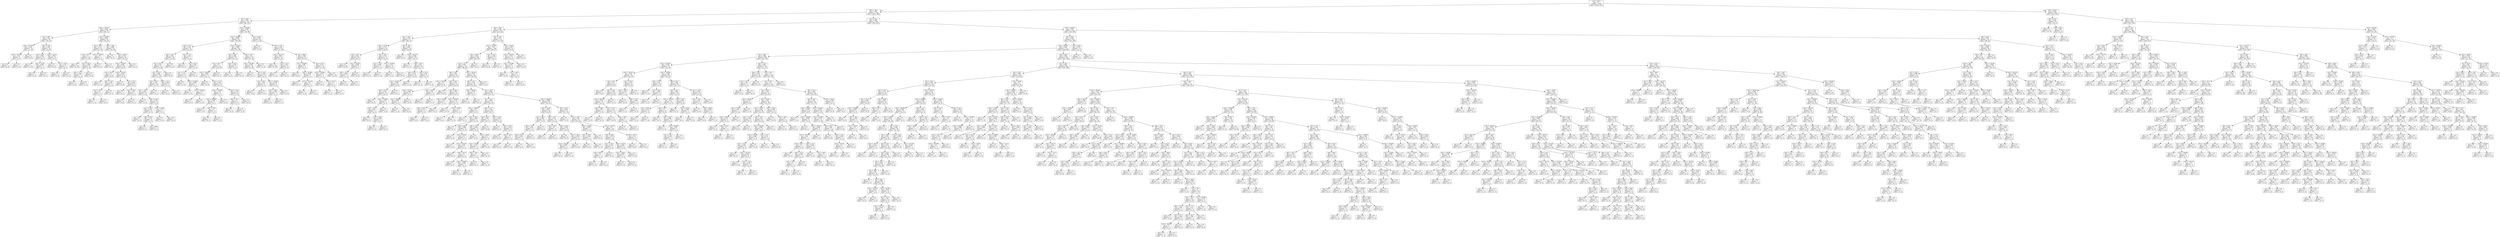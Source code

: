 digraph Tree {
node [shape=box, fontname="helvetica"] ;
edge [fontname="helvetica"] ;
0 [label="x[1] <= 87.5\ngini = 0.5\nsamples = 2456\nvalue = [1243, 1213]"] ;
1 [label="x[0] <= 36.5\ngini = 0.492\nsamples = 1792\nvalue = [1012, 780]"] ;
0 -> 1 [labeldistance=2.5, labelangle=45, headlabel="True"] ;
2 [label="x[1] <= 66.5\ngini = 0.456\nsamples = 227\nvalue = [80, 147]"] ;
1 -> 2 ;
3 [label="x[2] <= 29.915\ngini = 0.497\nsamples = 95\nvalue = [44, 51]"] ;
2 -> 3 ;
4 [label="x[1] <= 49.0\ngini = 0.48\nsamples = 40\nvalue = [24, 16]"] ;
3 -> 4 ;
5 [label="x[2] <= 29.795\ngini = 0.165\nsamples = 11\nvalue = [1, 10]"] ;
4 -> 5 ;
6 [label="x[2] <= 29.785\ngini = 0.32\nsamples = 5\nvalue = [1, 4]"] ;
5 -> 6 ;
7 [label="gini = 0.0\nsamples = 4\nvalue = [0, 4]"] ;
6 -> 7 ;
8 [label="gini = 0.0\nsamples = 1\nvalue = [1, 0]"] ;
6 -> 8 ;
9 [label="gini = 0.0\nsamples = 6\nvalue = [0, 6]"] ;
5 -> 9 ;
10 [label="x[0] <= 34.5\ngini = 0.328\nsamples = 29\nvalue = [23, 6]"] ;
4 -> 10 ;
11 [label="x[1] <= 65.0\ngini = 0.095\nsamples = 20\nvalue = [19, 1]"] ;
10 -> 11 ;
12 [label="gini = 0.0\nsamples = 17\nvalue = [17, 0]"] ;
11 -> 12 ;
13 [label="x[2] <= 29.87\ngini = 0.444\nsamples = 3\nvalue = [2, 1]"] ;
11 -> 13 ;
14 [label="gini = 0.0\nsamples = 2\nvalue = [2, 0]"] ;
13 -> 14 ;
15 [label="gini = 0.0\nsamples = 1\nvalue = [0, 1]"] ;
13 -> 15 ;
16 [label="x[2] <= 29.73\ngini = 0.494\nsamples = 9\nvalue = [4, 5]"] ;
10 -> 16 ;
17 [label="gini = 0.0\nsamples = 4\nvalue = [0, 4]"] ;
16 -> 17 ;
18 [label="x[1] <= 57.0\ngini = 0.32\nsamples = 5\nvalue = [4, 1]"] ;
16 -> 18 ;
19 [label="gini = 0.0\nsamples = 4\nvalue = [4, 0]"] ;
18 -> 19 ;
20 [label="gini = 0.0\nsamples = 1\nvalue = [0, 1]"] ;
18 -> 20 ;
21 [label="x[2] <= 29.985\ngini = 0.463\nsamples = 55\nvalue = [20, 35]"] ;
3 -> 21 ;
22 [label="x[1] <= 64.5\ngini = 0.172\nsamples = 21\nvalue = [2, 19]"] ;
21 -> 22 ;
23 [label="x[1] <= 57.0\ngini = 0.1\nsamples = 19\nvalue = [1, 18]"] ;
22 -> 23 ;
24 [label="gini = 0.0\nsamples = 10\nvalue = [0, 10]"] ;
23 -> 24 ;
25 [label="x[1] <= 60.0\ngini = 0.198\nsamples = 9\nvalue = [1, 8]"] ;
23 -> 25 ;
26 [label="x[0] <= 31.5\ngini = 0.444\nsamples = 3\nvalue = [1, 2]"] ;
25 -> 26 ;
27 [label="gini = 0.0\nsamples = 2\nvalue = [0, 2]"] ;
26 -> 27 ;
28 [label="gini = 0.0\nsamples = 1\nvalue = [1, 0]"] ;
26 -> 28 ;
29 [label="gini = 0.0\nsamples = 6\nvalue = [0, 6]"] ;
25 -> 29 ;
30 [label="x[2] <= 29.945\ngini = 0.5\nsamples = 2\nvalue = [1, 1]"] ;
22 -> 30 ;
31 [label="gini = 0.0\nsamples = 1\nvalue = [1, 0]"] ;
30 -> 31 ;
32 [label="gini = 0.0\nsamples = 1\nvalue = [0, 1]"] ;
30 -> 32 ;
33 [label="x[0] <= 28.0\ngini = 0.498\nsamples = 34\nvalue = [18, 16]"] ;
21 -> 33 ;
34 [label="gini = 0.0\nsamples = 5\nvalue = [0, 5]"] ;
33 -> 34 ;
35 [label="x[2] <= 30.16\ngini = 0.471\nsamples = 29\nvalue = [18, 11]"] ;
33 -> 35 ;
36 [label="x[2] <= 30.035\ngini = 0.426\nsamples = 26\nvalue = [18, 8]"] ;
35 -> 36 ;
37 [label="x[1] <= 47.0\ngini = 0.5\nsamples = 12\nvalue = [6, 6]"] ;
36 -> 37 ;
38 [label="gini = 0.0\nsamples = 5\nvalue = [5, 0]"] ;
37 -> 38 ;
39 [label="x[0] <= 32.5\ngini = 0.245\nsamples = 7\nvalue = [1, 6]"] ;
37 -> 39 ;
40 [label="x[1] <= 56.5\ngini = 0.5\nsamples = 2\nvalue = [1, 1]"] ;
39 -> 40 ;
41 [label="gini = 0.0\nsamples = 1\nvalue = [1, 0]"] ;
40 -> 41 ;
42 [label="gini = 0.0\nsamples = 1\nvalue = [0, 1]"] ;
40 -> 42 ;
43 [label="gini = 0.0\nsamples = 5\nvalue = [0, 5]"] ;
39 -> 43 ;
44 [label="x[2] <= 30.115\ngini = 0.245\nsamples = 14\nvalue = [12, 2]"] ;
36 -> 44 ;
45 [label="gini = 0.0\nsamples = 8\nvalue = [8, 0]"] ;
44 -> 45 ;
46 [label="x[1] <= 41.5\ngini = 0.444\nsamples = 6\nvalue = [4, 2]"] ;
44 -> 46 ;
47 [label="gini = 0.0\nsamples = 1\nvalue = [0, 1]"] ;
46 -> 47 ;
48 [label="x[1] <= 60.0\ngini = 0.32\nsamples = 5\nvalue = [4, 1]"] ;
46 -> 48 ;
49 [label="gini = 0.0\nsamples = 4\nvalue = [4, 0]"] ;
48 -> 49 ;
50 [label="gini = 0.0\nsamples = 1\nvalue = [0, 1]"] ;
48 -> 50 ;
51 [label="gini = 0.0\nsamples = 3\nvalue = [0, 3]"] ;
35 -> 51 ;
52 [label="x[2] <= 29.985\ngini = 0.397\nsamples = 132\nvalue = [36, 96]"] ;
2 -> 52 ;
53 [label="x[2] <= 29.865\ngini = 0.444\nsamples = 87\nvalue = [29, 58]"] ;
52 -> 53 ;
54 [label="x[0] <= 35.5\ngini = 0.314\nsamples = 41\nvalue = [8, 33]"] ;
53 -> 54 ;
55 [label="x[0] <= 34.5\ngini = 0.251\nsamples = 34\nvalue = [5, 29]"] ;
54 -> 55 ;
56 [label="x[1] <= 83.5\ngini = 0.34\nsamples = 23\nvalue = [5, 18]"] ;
55 -> 56 ;
57 [label="x[1] <= 81.5\ngini = 0.388\nsamples = 19\nvalue = [5, 14]"] ;
56 -> 57 ;
58 [label="x[0] <= 29.5\ngini = 0.305\nsamples = 16\nvalue = [3, 13]"] ;
57 -> 58 ;
59 [label="x[1] <= 70.5\ngini = 0.444\nsamples = 9\nvalue = [3, 6]"] ;
58 -> 59 ;
60 [label="gini = 0.0\nsamples = 1\nvalue = [1, 0]"] ;
59 -> 60 ;
61 [label="x[0] <= 28.0\ngini = 0.375\nsamples = 8\nvalue = [2, 6]"] ;
59 -> 61 ;
62 [label="x[1] <= 78.0\ngini = 0.278\nsamples = 6\nvalue = [1, 5]"] ;
61 -> 62 ;
63 [label="gini = 0.0\nsamples = 2\nvalue = [0, 2]"] ;
62 -> 63 ;
64 [label="x[0] <= 23.0\ngini = 0.375\nsamples = 4\nvalue = [1, 3]"] ;
62 -> 64 ;
65 [label="gini = 0.0\nsamples = 1\nvalue = [0, 1]"] ;
64 -> 65 ;
66 [label="gini = 0.444\nsamples = 3\nvalue = [1, 2]"] ;
64 -> 66 ;
67 [label="x[2] <= 29.84\ngini = 0.5\nsamples = 2\nvalue = [1, 1]"] ;
61 -> 67 ;
68 [label="gini = 0.0\nsamples = 1\nvalue = [1, 0]"] ;
67 -> 68 ;
69 [label="gini = 0.0\nsamples = 1\nvalue = [0, 1]"] ;
67 -> 69 ;
70 [label="gini = 0.0\nsamples = 7\nvalue = [0, 7]"] ;
58 -> 70 ;
71 [label="x[0] <= 32.5\ngini = 0.444\nsamples = 3\nvalue = [2, 1]"] ;
57 -> 71 ;
72 [label="gini = 0.0\nsamples = 1\nvalue = [0, 1]"] ;
71 -> 72 ;
73 [label="gini = 0.0\nsamples = 2\nvalue = [2, 0]"] ;
71 -> 73 ;
74 [label="gini = 0.0\nsamples = 4\nvalue = [0, 4]"] ;
56 -> 74 ;
75 [label="gini = 0.0\nsamples = 11\nvalue = [0, 11]"] ;
55 -> 75 ;
76 [label="x[1] <= 71.5\ngini = 0.49\nsamples = 7\nvalue = [3, 4]"] ;
54 -> 76 ;
77 [label="gini = 0.0\nsamples = 2\nvalue = [0, 2]"] ;
76 -> 77 ;
78 [label="x[1] <= 82.5\ngini = 0.48\nsamples = 5\nvalue = [3, 2]"] ;
76 -> 78 ;
79 [label="x[1] <= 77.5\ngini = 0.375\nsamples = 4\nvalue = [3, 1]"] ;
78 -> 79 ;
80 [label="gini = 0.0\nsamples = 1\nvalue = [1, 0]"] ;
79 -> 80 ;
81 [label="x[2] <= 29.485\ngini = 0.444\nsamples = 3\nvalue = [2, 1]"] ;
79 -> 81 ;
82 [label="gini = 0.0\nsamples = 1\nvalue = [1, 0]"] ;
81 -> 82 ;
83 [label="x[2] <= 29.645\ngini = 0.5\nsamples = 2\nvalue = [1, 1]"] ;
81 -> 83 ;
84 [label="gini = 0.0\nsamples = 1\nvalue = [0, 1]"] ;
83 -> 84 ;
85 [label="gini = 0.0\nsamples = 1\nvalue = [1, 0]"] ;
83 -> 85 ;
86 [label="gini = 0.0\nsamples = 1\nvalue = [0, 1]"] ;
78 -> 86 ;
87 [label="x[2] <= 29.915\ngini = 0.496\nsamples = 46\nvalue = [21, 25]"] ;
53 -> 87 ;
88 [label="x[0] <= 30.5\ngini = 0.488\nsamples = 26\nvalue = [15, 11]"] ;
87 -> 88 ;
89 [label="x[1] <= 83.5\ngini = 0.5\nsamples = 20\nvalue = [10, 10]"] ;
88 -> 89 ;
90 [label="x[2] <= 29.875\ngini = 0.484\nsamples = 17\nvalue = [10, 7]"] ;
89 -> 90 ;
91 [label="gini = 0.0\nsamples = 4\nvalue = [4, 0]"] ;
90 -> 91 ;
92 [label="x[1] <= 71.5\ngini = 0.497\nsamples = 13\nvalue = [6, 7]"] ;
90 -> 92 ;
93 [label="x[2] <= 29.895\ngini = 0.32\nsamples = 5\nvalue = [4, 1]"] ;
92 -> 93 ;
94 [label="x[2] <= 29.885\ngini = 0.444\nsamples = 3\nvalue = [2, 1]"] ;
93 -> 94 ;
95 [label="gini = 0.0\nsamples = 1\nvalue = [1, 0]"] ;
94 -> 95 ;
96 [label="x[0] <= 29.5\ngini = 0.5\nsamples = 2\nvalue = [1, 1]"] ;
94 -> 96 ;
97 [label="gini = 0.0\nsamples = 1\nvalue = [0, 1]"] ;
96 -> 97 ;
98 [label="gini = 0.0\nsamples = 1\nvalue = [1, 0]"] ;
96 -> 98 ;
99 [label="gini = 0.0\nsamples = 2\nvalue = [2, 0]"] ;
93 -> 99 ;
100 [label="x[0] <= 25.0\ngini = 0.375\nsamples = 8\nvalue = [2, 6]"] ;
92 -> 100 ;
101 [label="x[0] <= 22.5\ngini = 0.5\nsamples = 4\nvalue = [2, 2]"] ;
100 -> 101 ;
102 [label="gini = 0.0\nsamples = 2\nvalue = [0, 2]"] ;
101 -> 102 ;
103 [label="gini = 0.0\nsamples = 2\nvalue = [2, 0]"] ;
101 -> 103 ;
104 [label="gini = 0.0\nsamples = 4\nvalue = [0, 4]"] ;
100 -> 104 ;
105 [label="gini = 0.0\nsamples = 3\nvalue = [0, 3]"] ;
89 -> 105 ;
106 [label="x[1] <= 85.5\ngini = 0.278\nsamples = 6\nvalue = [5, 1]"] ;
88 -> 106 ;
107 [label="gini = 0.0\nsamples = 5\nvalue = [5, 0]"] ;
106 -> 107 ;
108 [label="gini = 0.0\nsamples = 1\nvalue = [0, 1]"] ;
106 -> 108 ;
109 [label="x[0] <= 35.5\ngini = 0.42\nsamples = 20\nvalue = [6, 14]"] ;
87 -> 109 ;
110 [label="x[2] <= 29.945\ngini = 0.346\nsamples = 18\nvalue = [4, 14]"] ;
109 -> 110 ;
111 [label="gini = 0.0\nsamples = 7\nvalue = [0, 7]"] ;
110 -> 111 ;
112 [label="x[1] <= 76.5\ngini = 0.463\nsamples = 11\nvalue = [4, 7]"] ;
110 -> 112 ;
113 [label="x[1] <= 69.5\ngini = 0.48\nsamples = 5\nvalue = [3, 2]"] ;
112 -> 113 ;
114 [label="gini = 0.0\nsamples = 2\nvalue = [0, 2]"] ;
113 -> 114 ;
115 [label="gini = 0.0\nsamples = 3\nvalue = [3, 0]"] ;
113 -> 115 ;
116 [label="x[2] <= 29.955\ngini = 0.278\nsamples = 6\nvalue = [1, 5]"] ;
112 -> 116 ;
117 [label="x[0] <= 29.0\ngini = 0.444\nsamples = 3\nvalue = [1, 2]"] ;
116 -> 117 ;
118 [label="gini = 0.0\nsamples = 1\nvalue = [0, 1]"] ;
117 -> 118 ;
119 [label="gini = 0.5\nsamples = 2\nvalue = [1, 1]"] ;
117 -> 119 ;
120 [label="gini = 0.0\nsamples = 3\nvalue = [0, 3]"] ;
116 -> 120 ;
121 [label="gini = 0.0\nsamples = 2\nvalue = [2, 0]"] ;
109 -> 121 ;
122 [label="x[1] <= 67.5\ngini = 0.263\nsamples = 45\nvalue = [7, 38]"] ;
52 -> 122 ;
123 [label="gini = 0.0\nsamples = 2\nvalue = [2, 0]"] ;
122 -> 123 ;
124 [label="x[1] <= 77.0\ngini = 0.206\nsamples = 43\nvalue = [5, 38]"] ;
122 -> 124 ;
125 [label="x[2] <= 30.175\ngini = 0.087\nsamples = 22\nvalue = [1, 21]"] ;
124 -> 125 ;
126 [label="gini = 0.0\nsamples = 18\nvalue = [0, 18]"] ;
125 -> 126 ;
127 [label="x[1] <= 72.5\ngini = 0.375\nsamples = 4\nvalue = [1, 3]"] ;
125 -> 127 ;
128 [label="gini = 0.0\nsamples = 1\nvalue = [1, 0]"] ;
127 -> 128 ;
129 [label="gini = 0.0\nsamples = 3\nvalue = [0, 3]"] ;
127 -> 129 ;
130 [label="x[1] <= 80.0\ngini = 0.308\nsamples = 21\nvalue = [4, 17]"] ;
124 -> 130 ;
131 [label="x[2] <= 30.065\ngini = 0.48\nsamples = 5\nvalue = [3, 2]"] ;
130 -> 131 ;
132 [label="gini = 0.0\nsamples = 2\nvalue = [2, 0]"] ;
131 -> 132 ;
133 [label="x[2] <= 30.085\ngini = 0.444\nsamples = 3\nvalue = [1, 2]"] ;
131 -> 133 ;
134 [label="gini = 0.0\nsamples = 1\nvalue = [0, 1]"] ;
133 -> 134 ;
135 [label="x[2] <= 30.135\ngini = 0.5\nsamples = 2\nvalue = [1, 1]"] ;
133 -> 135 ;
136 [label="gini = 0.0\nsamples = 1\nvalue = [1, 0]"] ;
135 -> 136 ;
137 [label="gini = 0.0\nsamples = 1\nvalue = [0, 1]"] ;
135 -> 137 ;
138 [label="x[1] <= 81.5\ngini = 0.117\nsamples = 16\nvalue = [1, 15]"] ;
130 -> 138 ;
139 [label="x[2] <= 30.065\ngini = 0.375\nsamples = 4\nvalue = [1, 3]"] ;
138 -> 139 ;
140 [label="gini = 0.0\nsamples = 2\nvalue = [0, 2]"] ;
139 -> 140 ;
141 [label="x[2] <= 30.15\ngini = 0.5\nsamples = 2\nvalue = [1, 1]"] ;
139 -> 141 ;
142 [label="gini = 0.0\nsamples = 1\nvalue = [1, 0]"] ;
141 -> 142 ;
143 [label="gini = 0.0\nsamples = 1\nvalue = [0, 1]"] ;
141 -> 143 ;
144 [label="gini = 0.0\nsamples = 12\nvalue = [0, 12]"] ;
138 -> 144 ;
145 [label="x[1] <= 42.5\ngini = 0.482\nsamples = 1565\nvalue = [932, 633]"] ;
1 -> 145 ;
146 [label="x[0] <= 50.5\ngini = 0.396\nsamples = 243\nvalue = [177, 66]"] ;
145 -> 146 ;
147 [label="x[1] <= 39.5\ngini = 0.278\nsamples = 72\nvalue = [60, 12]"] ;
146 -> 147 ;
148 [label="x[2] <= 30.05\ngini = 0.172\nsamples = 42\nvalue = [38, 4]"] ;
147 -> 148 ;
149 [label="x[1] <= 37.5\ngini = 0.067\nsamples = 29\nvalue = [28, 1]"] ;
148 -> 149 ;
150 [label="gini = 0.0\nsamples = 20\nvalue = [20, 0]"] ;
149 -> 150 ;
151 [label="x[2] <= 29.925\ngini = 0.198\nsamples = 9\nvalue = [8, 1]"] ;
149 -> 151 ;
152 [label="x[0] <= 42.0\ngini = 0.444\nsamples = 3\nvalue = [2, 1]"] ;
151 -> 152 ;
153 [label="gini = 0.0\nsamples = 2\nvalue = [2, 0]"] ;
152 -> 153 ;
154 [label="gini = 0.0\nsamples = 1\nvalue = [0, 1]"] ;
152 -> 154 ;
155 [label="gini = 0.0\nsamples = 6\nvalue = [6, 0]"] ;
151 -> 155 ;
156 [label="x[0] <= 43.5\ngini = 0.355\nsamples = 13\nvalue = [10, 3]"] ;
148 -> 156 ;
157 [label="x[1] <= 33.0\ngini = 0.444\nsamples = 3\nvalue = [1, 2]"] ;
156 -> 157 ;
158 [label="gini = 0.0\nsamples = 2\nvalue = [0, 2]"] ;
157 -> 158 ;
159 [label="gini = 0.0\nsamples = 1\nvalue = [1, 0]"] ;
157 -> 159 ;
160 [label="x[2] <= 30.065\ngini = 0.18\nsamples = 10\nvalue = [9, 1]"] ;
156 -> 160 ;
161 [label="gini = 0.0\nsamples = 1\nvalue = [0, 1]"] ;
160 -> 161 ;
162 [label="gini = 0.0\nsamples = 9\nvalue = [9, 0]"] ;
160 -> 162 ;
163 [label="x[0] <= 39.5\ngini = 0.391\nsamples = 30\nvalue = [22, 8]"] ;
147 -> 163 ;
164 [label="gini = 0.0\nsamples = 1\nvalue = [0, 1]"] ;
163 -> 164 ;
165 [label="x[2] <= 29.515\ngini = 0.366\nsamples = 29\nvalue = [22, 7]"] ;
163 -> 165 ;
166 [label="gini = 0.0\nsamples = 5\nvalue = [5, 0]"] ;
165 -> 166 ;
167 [label="x[0] <= 45.5\ngini = 0.413\nsamples = 24\nvalue = [17, 7]"] ;
165 -> 167 ;
168 [label="x[0] <= 44.5\ngini = 0.332\nsamples = 19\nvalue = [15, 4]"] ;
167 -> 168 ;
169 [label="x[2] <= 30.075\ngini = 0.408\nsamples = 14\nvalue = [10, 4]"] ;
168 -> 169 ;
170 [label="x[0] <= 41.5\ngini = 0.355\nsamples = 13\nvalue = [10, 3]"] ;
169 -> 170 ;
171 [label="gini = 0.0\nsamples = 6\nvalue = [6, 0]"] ;
170 -> 171 ;
172 [label="x[2] <= 29.925\ngini = 0.49\nsamples = 7\nvalue = [4, 3]"] ;
170 -> 172 ;
173 [label="x[1] <= 41.5\ngini = 0.48\nsamples = 5\nvalue = [2, 3]"] ;
172 -> 173 ;
174 [label="gini = 0.0\nsamples = 2\nvalue = [0, 2]"] ;
173 -> 174 ;
175 [label="x[2] <= 29.9\ngini = 0.444\nsamples = 3\nvalue = [2, 1]"] ;
173 -> 175 ;
176 [label="gini = 0.0\nsamples = 2\nvalue = [2, 0]"] ;
175 -> 176 ;
177 [label="gini = 0.0\nsamples = 1\nvalue = [0, 1]"] ;
175 -> 177 ;
178 [label="gini = 0.0\nsamples = 2\nvalue = [2, 0]"] ;
172 -> 178 ;
179 [label="gini = 0.0\nsamples = 1\nvalue = [0, 1]"] ;
169 -> 179 ;
180 [label="gini = 0.0\nsamples = 5\nvalue = [5, 0]"] ;
168 -> 180 ;
181 [label="x[0] <= 47.5\ngini = 0.48\nsamples = 5\nvalue = [2, 3]"] ;
167 -> 181 ;
182 [label="gini = 0.0\nsamples = 3\nvalue = [0, 3]"] ;
181 -> 182 ;
183 [label="gini = 0.0\nsamples = 2\nvalue = [2, 0]"] ;
181 -> 183 ;
184 [label="x[0] <= 79.5\ngini = 0.432\nsamples = 171\nvalue = [117, 54]"] ;
146 -> 184 ;
185 [label="x[2] <= 30.165\ngini = 0.45\nsamples = 149\nvalue = [98, 51]"] ;
184 -> 185 ;
186 [label="x[2] <= 30.07\ngini = 0.459\nsamples = 140\nvalue = [90, 50]"] ;
185 -> 186 ;
187 [label="x[1] <= 31.5\ngini = 0.451\nsamples = 137\nvalue = [90, 47]"] ;
186 -> 187 ;
188 [label="x[0] <= 60.5\ngini = 0.381\nsamples = 43\nvalue = [32, 11]"] ;
187 -> 188 ;
189 [label="x[2] <= 29.935\ngini = 0.5\nsamples = 12\nvalue = [6, 6]"] ;
188 -> 189 ;
190 [label="x[2] <= 29.79\ngini = 0.408\nsamples = 7\nvalue = [5, 2]"] ;
189 -> 190 ;
191 [label="x[2] <= 29.605\ngini = 0.444\nsamples = 3\nvalue = [1, 2]"] ;
190 -> 191 ;
192 [label="gini = 0.0\nsamples = 1\nvalue = [1, 0]"] ;
191 -> 192 ;
193 [label="gini = 0.0\nsamples = 2\nvalue = [0, 2]"] ;
191 -> 193 ;
194 [label="gini = 0.0\nsamples = 4\nvalue = [4, 0]"] ;
190 -> 194 ;
195 [label="x[0] <= 59.5\ngini = 0.32\nsamples = 5\nvalue = [1, 4]"] ;
189 -> 195 ;
196 [label="gini = 0.0\nsamples = 4\nvalue = [0, 4]"] ;
195 -> 196 ;
197 [label="gini = 0.0\nsamples = 1\nvalue = [1, 0]"] ;
195 -> 197 ;
198 [label="x[0] <= 63.5\ngini = 0.271\nsamples = 31\nvalue = [26, 5]"] ;
188 -> 198 ;
199 [label="gini = 0.0\nsamples = 10\nvalue = [10, 0]"] ;
198 -> 199 ;
200 [label="x[0] <= 68.5\ngini = 0.363\nsamples = 21\nvalue = [16, 5]"] ;
198 -> 200 ;
201 [label="x[2] <= 29.78\ngini = 0.49\nsamples = 7\nvalue = [3, 4]"] ;
200 -> 201 ;
202 [label="x[0] <= 67.0\ngini = 0.375\nsamples = 4\nvalue = [3, 1]"] ;
201 -> 202 ;
203 [label="gini = 0.0\nsamples = 3\nvalue = [3, 0]"] ;
202 -> 203 ;
204 [label="gini = 0.0\nsamples = 1\nvalue = [0, 1]"] ;
202 -> 204 ;
205 [label="gini = 0.0\nsamples = 3\nvalue = [0, 3]"] ;
201 -> 205 ;
206 [label="x[2] <= 29.925\ngini = 0.133\nsamples = 14\nvalue = [13, 1]"] ;
200 -> 206 ;
207 [label="gini = 0.0\nsamples = 12\nvalue = [12, 0]"] ;
206 -> 207 ;
208 [label="x[2] <= 29.95\ngini = 0.5\nsamples = 2\nvalue = [1, 1]"] ;
206 -> 208 ;
209 [label="gini = 0.0\nsamples = 1\nvalue = [0, 1]"] ;
208 -> 209 ;
210 [label="gini = 0.0\nsamples = 1\nvalue = [1, 0]"] ;
208 -> 210 ;
211 [label="x[2] <= 30.035\ngini = 0.473\nsamples = 94\nvalue = [58, 36]"] ;
187 -> 211 ;
212 [label="x[0] <= 52.5\ngini = 0.478\nsamples = 91\nvalue = [55, 36]"] ;
211 -> 212 ;
213 [label="x[2] <= 29.915\ngini = 0.278\nsamples = 6\nvalue = [5, 1]"] ;
212 -> 213 ;
214 [label="gini = 0.0\nsamples = 5\nvalue = [5, 0]"] ;
213 -> 214 ;
215 [label="gini = 0.0\nsamples = 1\nvalue = [0, 1]"] ;
213 -> 215 ;
216 [label="x[1] <= 36.5\ngini = 0.484\nsamples = 85\nvalue = [50, 35]"] ;
212 -> 216 ;
217 [label="x[1] <= 32.5\ngini = 0.444\nsamples = 36\nvalue = [24, 12]"] ;
216 -> 217 ;
218 [label="x[2] <= 29.625\ngini = 0.5\nsamples = 10\nvalue = [5, 5]"] ;
217 -> 218 ;
219 [label="gini = 0.0\nsamples = 1\nvalue = [0, 1]"] ;
218 -> 219 ;
220 [label="x[0] <= 58.5\ngini = 0.494\nsamples = 9\nvalue = [5, 4]"] ;
218 -> 220 ;
221 [label="gini = 0.0\nsamples = 1\nvalue = [0, 1]"] ;
220 -> 221 ;
222 [label="x[0] <= 60.0\ngini = 0.469\nsamples = 8\nvalue = [5, 3]"] ;
220 -> 222 ;
223 [label="gini = 0.0\nsamples = 2\nvalue = [2, 0]"] ;
222 -> 223 ;
224 [label="x[2] <= 29.66\ngini = 0.5\nsamples = 6\nvalue = [3, 3]"] ;
222 -> 224 ;
225 [label="gini = 0.0\nsamples = 1\nvalue = [1, 0]"] ;
224 -> 225 ;
226 [label="x[2] <= 29.745\ngini = 0.48\nsamples = 5\nvalue = [2, 3]"] ;
224 -> 226 ;
227 [label="gini = 0.0\nsamples = 1\nvalue = [0, 1]"] ;
226 -> 227 ;
228 [label="x[0] <= 63.0\ngini = 0.5\nsamples = 4\nvalue = [2, 2]"] ;
226 -> 228 ;
229 [label="gini = 0.0\nsamples = 1\nvalue = [0, 1]"] ;
228 -> 229 ;
230 [label="x[2] <= 29.895\ngini = 0.444\nsamples = 3\nvalue = [2, 1]"] ;
228 -> 230 ;
231 [label="gini = 0.0\nsamples = 2\nvalue = [2, 0]"] ;
230 -> 231 ;
232 [label="gini = 0.0\nsamples = 1\nvalue = [0, 1]"] ;
230 -> 232 ;
233 [label="x[0] <= 67.5\ngini = 0.393\nsamples = 26\nvalue = [19, 7]"] ;
217 -> 233 ;
234 [label="x[0] <= 63.5\ngini = 0.291\nsamples = 17\nvalue = [14, 3]"] ;
233 -> 234 ;
235 [label="x[0] <= 55.5\ngini = 0.444\nsamples = 9\nvalue = [6, 3]"] ;
234 -> 235 ;
236 [label="gini = 0.0\nsamples = 3\nvalue = [3, 0]"] ;
235 -> 236 ;
237 [label="x[2] <= 29.91\ngini = 0.5\nsamples = 6\nvalue = [3, 3]"] ;
235 -> 237 ;
238 [label="x[2] <= 29.84\ngini = 0.375\nsamples = 4\nvalue = [1, 3]"] ;
237 -> 238 ;
239 [label="x[0] <= 59.5\ngini = 0.5\nsamples = 2\nvalue = [1, 1]"] ;
238 -> 239 ;
240 [label="gini = 0.0\nsamples = 1\nvalue = [0, 1]"] ;
239 -> 240 ;
241 [label="gini = 0.0\nsamples = 1\nvalue = [1, 0]"] ;
239 -> 241 ;
242 [label="gini = 0.0\nsamples = 2\nvalue = [0, 2]"] ;
238 -> 242 ;
243 [label="gini = 0.0\nsamples = 2\nvalue = [2, 0]"] ;
237 -> 243 ;
244 [label="gini = 0.0\nsamples = 8\nvalue = [8, 0]"] ;
234 -> 244 ;
245 [label="x[0] <= 71.5\ngini = 0.494\nsamples = 9\nvalue = [5, 4]"] ;
233 -> 245 ;
246 [label="gini = 0.0\nsamples = 3\nvalue = [0, 3]"] ;
245 -> 246 ;
247 [label="x[1] <= 35.0\ngini = 0.278\nsamples = 6\nvalue = [5, 1]"] ;
245 -> 247 ;
248 [label="gini = 0.0\nsamples = 4\nvalue = [4, 0]"] ;
247 -> 248 ;
249 [label="x[0] <= 76.0\ngini = 0.5\nsamples = 2\nvalue = [1, 1]"] ;
247 -> 249 ;
250 [label="gini = 0.0\nsamples = 1\nvalue = [0, 1]"] ;
249 -> 250 ;
251 [label="gini = 0.0\nsamples = 1\nvalue = [1, 0]"] ;
249 -> 251 ;
252 [label="x[2] <= 29.645\ngini = 0.498\nsamples = 49\nvalue = [26, 23]"] ;
216 -> 252 ;
253 [label="x[2] <= 29.52\ngini = 0.463\nsamples = 22\nvalue = [14, 8]"] ;
252 -> 253 ;
254 [label="x[1] <= 40.5\ngini = 0.469\nsamples = 8\nvalue = [3, 5]"] ;
253 -> 254 ;
255 [label="x[0] <= 74.5\ngini = 0.278\nsamples = 6\nvalue = [1, 5]"] ;
254 -> 255 ;
256 [label="x[0] <= 63.5\ngini = 0.444\nsamples = 3\nvalue = [1, 2]"] ;
255 -> 256 ;
257 [label="gini = 0.0\nsamples = 2\nvalue = [0, 2]"] ;
256 -> 257 ;
258 [label="gini = 0.0\nsamples = 1\nvalue = [1, 0]"] ;
256 -> 258 ;
259 [label="gini = 0.0\nsamples = 3\nvalue = [0, 3]"] ;
255 -> 259 ;
260 [label="gini = 0.0\nsamples = 2\nvalue = [2, 0]"] ;
254 -> 260 ;
261 [label="x[0] <= 53.5\ngini = 0.337\nsamples = 14\nvalue = [11, 3]"] ;
253 -> 261 ;
262 [label="x[1] <= 40.5\ngini = 0.5\nsamples = 2\nvalue = [1, 1]"] ;
261 -> 262 ;
263 [label="gini = 0.0\nsamples = 1\nvalue = [1, 0]"] ;
262 -> 263 ;
264 [label="gini = 0.0\nsamples = 1\nvalue = [0, 1]"] ;
262 -> 264 ;
265 [label="x[0] <= 68.5\ngini = 0.278\nsamples = 12\nvalue = [10, 2]"] ;
261 -> 265 ;
266 [label="gini = 0.0\nsamples = 6\nvalue = [6, 0]"] ;
265 -> 266 ;
267 [label="x[1] <= 39.0\ngini = 0.444\nsamples = 6\nvalue = [4, 2]"] ;
265 -> 267 ;
268 [label="x[2] <= 29.625\ngini = 0.444\nsamples = 3\nvalue = [1, 2]"] ;
267 -> 268 ;
269 [label="gini = 0.0\nsamples = 2\nvalue = [0, 2]"] ;
268 -> 269 ;
270 [label="gini = 0.0\nsamples = 1\nvalue = [1, 0]"] ;
268 -> 270 ;
271 [label="gini = 0.0\nsamples = 3\nvalue = [3, 0]"] ;
267 -> 271 ;
272 [label="x[0] <= 54.0\ngini = 0.494\nsamples = 27\nvalue = [12, 15]"] ;
252 -> 272 ;
273 [label="gini = 0.0\nsamples = 2\nvalue = [2, 0]"] ;
272 -> 273 ;
274 [label="x[1] <= 38.5\ngini = 0.48\nsamples = 25\nvalue = [10, 15]"] ;
272 -> 274 ;
275 [label="x[2] <= 29.88\ngini = 0.245\nsamples = 7\nvalue = [1, 6]"] ;
274 -> 275 ;
276 [label="x[2] <= 29.8\ngini = 0.444\nsamples = 3\nvalue = [1, 2]"] ;
275 -> 276 ;
277 [label="gini = 0.0\nsamples = 2\nvalue = [0, 2]"] ;
276 -> 277 ;
278 [label="gini = 0.0\nsamples = 1\nvalue = [1, 0]"] ;
276 -> 278 ;
279 [label="gini = 0.0\nsamples = 4\nvalue = [0, 4]"] ;
275 -> 279 ;
280 [label="x[2] <= 29.935\ngini = 0.5\nsamples = 18\nvalue = [9, 9]"] ;
274 -> 280 ;
281 [label="x[0] <= 68.0\ngini = 0.473\nsamples = 13\nvalue = [5, 8]"] ;
280 -> 281 ;
282 [label="x[1] <= 39.5\ngini = 0.245\nsamples = 7\nvalue = [1, 6]"] ;
281 -> 282 ;
283 [label="x[0] <= 64.5\ngini = 0.5\nsamples = 2\nvalue = [1, 1]"] ;
282 -> 283 ;
284 [label="gini = 0.0\nsamples = 1\nvalue = [1, 0]"] ;
283 -> 284 ;
285 [label="gini = 0.0\nsamples = 1\nvalue = [0, 1]"] ;
283 -> 285 ;
286 [label="gini = 0.0\nsamples = 5\nvalue = [0, 5]"] ;
282 -> 286 ;
287 [label="x[2] <= 29.75\ngini = 0.444\nsamples = 6\nvalue = [4, 2]"] ;
281 -> 287 ;
288 [label="x[2] <= 29.67\ngini = 0.444\nsamples = 3\nvalue = [1, 2]"] ;
287 -> 288 ;
289 [label="gini = 0.0\nsamples = 1\nvalue = [1, 0]"] ;
288 -> 289 ;
290 [label="gini = 0.0\nsamples = 2\nvalue = [0, 2]"] ;
288 -> 290 ;
291 [label="gini = 0.0\nsamples = 3\nvalue = [3, 0]"] ;
287 -> 291 ;
292 [label="x[0] <= 67.0\ngini = 0.32\nsamples = 5\nvalue = [4, 1]"] ;
280 -> 292 ;
293 [label="gini = 0.0\nsamples = 4\nvalue = [4, 0]"] ;
292 -> 293 ;
294 [label="gini = 0.0\nsamples = 1\nvalue = [0, 1]"] ;
292 -> 294 ;
295 [label="gini = 0.0\nsamples = 3\nvalue = [3, 0]"] ;
211 -> 295 ;
296 [label="gini = 0.0\nsamples = 3\nvalue = [0, 3]"] ;
186 -> 296 ;
297 [label="x[1] <= 41.0\ngini = 0.198\nsamples = 9\nvalue = [8, 1]"] ;
185 -> 297 ;
298 [label="gini = 0.0\nsamples = 8\nvalue = [8, 0]"] ;
297 -> 298 ;
299 [label="gini = 0.0\nsamples = 1\nvalue = [0, 1]"] ;
297 -> 299 ;
300 [label="x[2] <= 29.83\ngini = 0.236\nsamples = 22\nvalue = [19, 3]"] ;
184 -> 300 ;
301 [label="x[2] <= 29.615\ngini = 0.172\nsamples = 21\nvalue = [19, 2]"] ;
300 -> 301 ;
302 [label="x[2] <= 29.585\ngini = 0.375\nsamples = 8\nvalue = [6, 2]"] ;
301 -> 302 ;
303 [label="gini = 0.0\nsamples = 4\nvalue = [4, 0]"] ;
302 -> 303 ;
304 [label="x[1] <= 40.5\ngini = 0.5\nsamples = 4\nvalue = [2, 2]"] ;
302 -> 304 ;
305 [label="gini = 0.0\nsamples = 2\nvalue = [2, 0]"] ;
304 -> 305 ;
306 [label="gini = 0.0\nsamples = 2\nvalue = [0, 2]"] ;
304 -> 306 ;
307 [label="gini = 0.0\nsamples = 13\nvalue = [13, 0]"] ;
301 -> 307 ;
308 [label="gini = 0.0\nsamples = 1\nvalue = [0, 1]"] ;
300 -> 308 ;
309 [label="x[2] <= 29.995\ngini = 0.49\nsamples = 1322\nvalue = [755, 567]"] ;
145 -> 309 ;
310 [label="x[0] <= 84.5\ngini = 0.482\nsamples = 1191\nvalue = [707, 484]"] ;
309 -> 310 ;
311 [label="x[2] <= 29.555\ngini = 0.484\nsamples = 1177\nvalue = [694, 483]"] ;
310 -> 311 ;
312 [label="x[1] <= 58.5\ngini = 0.499\nsamples = 206\nvalue = [107, 99]"] ;
311 -> 312 ;
313 [label="x[2] <= 29.435\ngini = 0.438\nsamples = 74\nvalue = [50, 24]"] ;
312 -> 313 ;
314 [label="x[2] <= 29.415\ngini = 0.49\nsamples = 28\nvalue = [16, 12]"] ;
313 -> 314 ;
315 [label="x[0] <= 44.5\ngini = 0.42\nsamples = 20\nvalue = [14, 6]"] ;
314 -> 315 ;
316 [label="gini = 0.0\nsamples = 2\nvalue = [0, 2]"] ;
315 -> 316 ;
317 [label="x[0] <= 74.5\ngini = 0.346\nsamples = 18\nvalue = [14, 4]"] ;
315 -> 317 ;
318 [label="x[2] <= 29.335\ngini = 0.291\nsamples = 17\nvalue = [14, 3]"] ;
317 -> 318 ;
319 [label="x[0] <= 68.5\ngini = 0.48\nsamples = 5\nvalue = [3, 2]"] ;
318 -> 319 ;
320 [label="gini = 0.0\nsamples = 3\nvalue = [3, 0]"] ;
319 -> 320 ;
321 [label="gini = 0.0\nsamples = 2\nvalue = [0, 2]"] ;
319 -> 321 ;
322 [label="x[1] <= 53.5\ngini = 0.153\nsamples = 12\nvalue = [11, 1]"] ;
318 -> 322 ;
323 [label="gini = 0.0\nsamples = 10\nvalue = [10, 0]"] ;
322 -> 323 ;
324 [label="x[0] <= 48.5\ngini = 0.5\nsamples = 2\nvalue = [1, 1]"] ;
322 -> 324 ;
325 [label="gini = 0.0\nsamples = 1\nvalue = [1, 0]"] ;
324 -> 325 ;
326 [label="gini = 0.0\nsamples = 1\nvalue = [0, 1]"] ;
324 -> 326 ;
327 [label="gini = 0.0\nsamples = 1\nvalue = [0, 1]"] ;
317 -> 327 ;
328 [label="x[1] <= 54.5\ngini = 0.375\nsamples = 8\nvalue = [2, 6]"] ;
314 -> 328 ;
329 [label="x[0] <= 70.0\ngini = 0.245\nsamples = 7\nvalue = [1, 6]"] ;
328 -> 329 ;
330 [label="gini = 0.0\nsamples = 4\nvalue = [0, 4]"] ;
329 -> 330 ;
331 [label="x[0] <= 72.5\ngini = 0.444\nsamples = 3\nvalue = [1, 2]"] ;
329 -> 331 ;
332 [label="gini = 0.0\nsamples = 1\nvalue = [1, 0]"] ;
331 -> 332 ;
333 [label="gini = 0.0\nsamples = 2\nvalue = [0, 2]"] ;
331 -> 333 ;
334 [label="gini = 0.0\nsamples = 1\nvalue = [1, 0]"] ;
328 -> 334 ;
335 [label="x[2] <= 29.495\ngini = 0.386\nsamples = 46\nvalue = [34, 12]"] ;
313 -> 335 ;
336 [label="x[0] <= 67.0\ngini = 0.18\nsamples = 10\nvalue = [9, 1]"] ;
335 -> 336 ;
337 [label="gini = 0.0\nsamples = 7\nvalue = [7, 0]"] ;
336 -> 337 ;
338 [label="x[1] <= 48.5\ngini = 0.444\nsamples = 3\nvalue = [2, 1]"] ;
336 -> 338 ;
339 [label="gini = 0.0\nsamples = 2\nvalue = [2, 0]"] ;
338 -> 339 ;
340 [label="gini = 0.0\nsamples = 1\nvalue = [0, 1]"] ;
338 -> 340 ;
341 [label="x[0] <= 61.5\ngini = 0.424\nsamples = 36\nvalue = [25, 11]"] ;
335 -> 341 ;
342 [label="x[0] <= 52.5\ngini = 0.483\nsamples = 22\nvalue = [13, 9]"] ;
341 -> 342 ;
343 [label="x[2] <= 29.535\ngini = 0.43\nsamples = 16\nvalue = [11, 5]"] ;
342 -> 343 ;
344 [label="x[1] <= 44.0\ngini = 0.219\nsamples = 8\nvalue = [7, 1]"] ;
343 -> 344 ;
345 [label="gini = 0.0\nsamples = 1\nvalue = [0, 1]"] ;
344 -> 345 ;
346 [label="gini = 0.0\nsamples = 7\nvalue = [7, 0]"] ;
344 -> 346 ;
347 [label="x[0] <= 45.0\ngini = 0.5\nsamples = 8\nvalue = [4, 4]"] ;
343 -> 347 ;
348 [label="gini = 0.0\nsamples = 2\nvalue = [0, 2]"] ;
347 -> 348 ;
349 [label="x[1] <= 52.5\ngini = 0.444\nsamples = 6\nvalue = [4, 2]"] ;
347 -> 349 ;
350 [label="gini = 0.0\nsamples = 1\nvalue = [1, 0]"] ;
349 -> 350 ;
351 [label="x[2] <= 29.545\ngini = 0.48\nsamples = 5\nvalue = [3, 2]"] ;
349 -> 351 ;
352 [label="x[1] <= 53.5\ngini = 0.444\nsamples = 3\nvalue = [2, 1]"] ;
351 -> 352 ;
353 [label="gini = 0.5\nsamples = 2\nvalue = [1, 1]"] ;
352 -> 353 ;
354 [label="gini = 0.0\nsamples = 1\nvalue = [1, 0]"] ;
352 -> 354 ;
355 [label="gini = 0.5\nsamples = 2\nvalue = [1, 1]"] ;
351 -> 355 ;
356 [label="x[0] <= 59.5\ngini = 0.444\nsamples = 6\nvalue = [2, 4]"] ;
342 -> 356 ;
357 [label="gini = 0.0\nsamples = 3\nvalue = [0, 3]"] ;
356 -> 357 ;
358 [label="x[2] <= 29.54\ngini = 0.444\nsamples = 3\nvalue = [2, 1]"] ;
356 -> 358 ;
359 [label="gini = 0.0\nsamples = 1\nvalue = [0, 1]"] ;
358 -> 359 ;
360 [label="gini = 0.0\nsamples = 2\nvalue = [2, 0]"] ;
358 -> 360 ;
361 [label="x[1] <= 47.0\ngini = 0.245\nsamples = 14\nvalue = [12, 2]"] ;
341 -> 361 ;
362 [label="x[1] <= 45.5\ngini = 0.48\nsamples = 5\nvalue = [3, 2]"] ;
361 -> 362 ;
363 [label="gini = 0.0\nsamples = 2\nvalue = [2, 0]"] ;
362 -> 363 ;
364 [label="x[0] <= 80.0\ngini = 0.444\nsamples = 3\nvalue = [1, 2]"] ;
362 -> 364 ;
365 [label="gini = 0.0\nsamples = 2\nvalue = [0, 2]"] ;
364 -> 365 ;
366 [label="gini = 0.0\nsamples = 1\nvalue = [1, 0]"] ;
364 -> 366 ;
367 [label="gini = 0.0\nsamples = 9\nvalue = [9, 0]"] ;
361 -> 367 ;
368 [label="x[0] <= 55.5\ngini = 0.491\nsamples = 132\nvalue = [57, 75]"] ;
312 -> 368 ;
369 [label="x[0] <= 39.5\ngini = 0.278\nsamples = 24\nvalue = [4, 20]"] ;
368 -> 369 ;
370 [label="x[1] <= 74.5\ngini = 0.49\nsamples = 7\nvalue = [4, 3]"] ;
369 -> 370 ;
371 [label="gini = 0.0\nsamples = 4\nvalue = [4, 0]"] ;
370 -> 371 ;
372 [label="gini = 0.0\nsamples = 3\nvalue = [0, 3]"] ;
370 -> 372 ;
373 [label="gini = 0.0\nsamples = 17\nvalue = [0, 17]"] ;
369 -> 373 ;
374 [label="x[0] <= 79.5\ngini = 0.5\nsamples = 108\nvalue = [53, 55]"] ;
368 -> 374 ;
375 [label="x[1] <= 78.5\ngini = 0.5\nsamples = 103\nvalue = [53, 50]"] ;
374 -> 375 ;
376 [label="x[1] <= 61.5\ngini = 0.475\nsamples = 54\nvalue = [33, 21]"] ;
375 -> 376 ;
377 [label="x[2] <= 29.49\ngini = 0.375\nsamples = 8\nvalue = [2, 6]"] ;
376 -> 377 ;
378 [label="x[1] <= 59.5\ngini = 0.245\nsamples = 7\nvalue = [1, 6]"] ;
377 -> 378 ;
379 [label="x[2] <= 29.37\ngini = 0.375\nsamples = 4\nvalue = [1, 3]"] ;
378 -> 379 ;
380 [label="gini = 0.0\nsamples = 2\nvalue = [0, 2]"] ;
379 -> 380 ;
381 [label="x[0] <= 67.0\ngini = 0.5\nsamples = 2\nvalue = [1, 1]"] ;
379 -> 381 ;
382 [label="gini = 0.0\nsamples = 1\nvalue = [0, 1]"] ;
381 -> 382 ;
383 [label="gini = 0.0\nsamples = 1\nvalue = [1, 0]"] ;
381 -> 383 ;
384 [label="gini = 0.0\nsamples = 3\nvalue = [0, 3]"] ;
378 -> 384 ;
385 [label="gini = 0.0\nsamples = 1\nvalue = [1, 0]"] ;
377 -> 385 ;
386 [label="x[2] <= 29.42\ngini = 0.44\nsamples = 46\nvalue = [31, 15]"] ;
376 -> 386 ;
387 [label="x[2] <= 29.35\ngini = 0.495\nsamples = 29\nvalue = [16, 13]"] ;
386 -> 387 ;
388 [label="x[1] <= 73.5\ngini = 0.198\nsamples = 9\nvalue = [8, 1]"] ;
387 -> 388 ;
389 [label="gini = 0.0\nsamples = 8\nvalue = [8, 0]"] ;
388 -> 389 ;
390 [label="gini = 0.0\nsamples = 1\nvalue = [0, 1]"] ;
388 -> 390 ;
391 [label="x[0] <= 72.5\ngini = 0.48\nsamples = 20\nvalue = [8, 12]"] ;
387 -> 391 ;
392 [label="x[2] <= 29.395\ngini = 0.498\nsamples = 17\nvalue = [8, 9]"] ;
391 -> 392 ;
393 [label="x[2] <= 29.385\ngini = 0.486\nsamples = 12\nvalue = [7, 5]"] ;
392 -> 393 ;
394 [label="x[1] <= 73.5\ngini = 0.494\nsamples = 9\nvalue = [4, 5]"] ;
393 -> 394 ;
395 [label="gini = 0.0\nsamples = 3\nvalue = [0, 3]"] ;
394 -> 395 ;
396 [label="x[2] <= 29.375\ngini = 0.444\nsamples = 6\nvalue = [4, 2]"] ;
394 -> 396 ;
397 [label="gini = 0.0\nsamples = 3\nvalue = [3, 0]"] ;
396 -> 397 ;
398 [label="x[1] <= 77.0\ngini = 0.444\nsamples = 3\nvalue = [1, 2]"] ;
396 -> 398 ;
399 [label="gini = 0.5\nsamples = 2\nvalue = [1, 1]"] ;
398 -> 399 ;
400 [label="gini = 0.0\nsamples = 1\nvalue = [0, 1]"] ;
398 -> 400 ;
401 [label="gini = 0.0\nsamples = 3\nvalue = [3, 0]"] ;
393 -> 401 ;
402 [label="x[1] <= 72.5\ngini = 0.32\nsamples = 5\nvalue = [1, 4]"] ;
392 -> 402 ;
403 [label="gini = 0.0\nsamples = 1\nvalue = [1, 0]"] ;
402 -> 403 ;
404 [label="gini = 0.0\nsamples = 4\nvalue = [0, 4]"] ;
402 -> 404 ;
405 [label="gini = 0.0\nsamples = 3\nvalue = [0, 3]"] ;
391 -> 405 ;
406 [label="x[2] <= 29.51\ngini = 0.208\nsamples = 17\nvalue = [15, 2]"] ;
386 -> 406 ;
407 [label="gini = 0.0\nsamples = 13\nvalue = [13, 0]"] ;
406 -> 407 ;
408 [label="x[0] <= 66.0\ngini = 0.5\nsamples = 4\nvalue = [2, 2]"] ;
406 -> 408 ;
409 [label="gini = 0.0\nsamples = 2\nvalue = [2, 0]"] ;
408 -> 409 ;
410 [label="gini = 0.0\nsamples = 2\nvalue = [0, 2]"] ;
408 -> 410 ;
411 [label="x[0] <= 72.5\ngini = 0.483\nsamples = 49\nvalue = [20, 29]"] ;
375 -> 411 ;
412 [label="x[0] <= 59.5\ngini = 0.411\nsamples = 38\nvalue = [11, 27]"] ;
411 -> 412 ;
413 [label="x[2] <= 29.46\ngini = 0.444\nsamples = 12\nvalue = [8, 4]"] ;
412 -> 413 ;
414 [label="gini = 0.0\nsamples = 3\nvalue = [3, 0]"] ;
413 -> 414 ;
415 [label="x[2] <= 29.485\ngini = 0.494\nsamples = 9\nvalue = [5, 4]"] ;
413 -> 415 ;
416 [label="gini = 0.0\nsamples = 1\nvalue = [0, 1]"] ;
415 -> 416 ;
417 [label="x[2] <= 29.545\ngini = 0.469\nsamples = 8\nvalue = [5, 3]"] ;
415 -> 417 ;
418 [label="x[2] <= 29.515\ngini = 0.49\nsamples = 7\nvalue = [4, 3]"] ;
417 -> 418 ;
419 [label="x[1] <= 83.5\ngini = 0.5\nsamples = 4\nvalue = [2, 2]"] ;
418 -> 419 ;
420 [label="gini = 0.0\nsamples = 1\nvalue = [0, 1]"] ;
419 -> 420 ;
421 [label="x[0] <= 57.0\ngini = 0.444\nsamples = 3\nvalue = [2, 1]"] ;
419 -> 421 ;
422 [label="x[2] <= 29.5\ngini = 0.5\nsamples = 2\nvalue = [1, 1]"] ;
421 -> 422 ;
423 [label="gini = 0.0\nsamples = 1\nvalue = [0, 1]"] ;
422 -> 423 ;
424 [label="gini = 0.0\nsamples = 1\nvalue = [1, 0]"] ;
422 -> 424 ;
425 [label="gini = 0.0\nsamples = 1\nvalue = [1, 0]"] ;
421 -> 425 ;
426 [label="x[0] <= 57.5\ngini = 0.444\nsamples = 3\nvalue = [2, 1]"] ;
418 -> 426 ;
427 [label="gini = 0.0\nsamples = 1\nvalue = [1, 0]"] ;
426 -> 427 ;
428 [label="x[1] <= 85.0\ngini = 0.5\nsamples = 2\nvalue = [1, 1]"] ;
426 -> 428 ;
429 [label="gini = 0.0\nsamples = 1\nvalue = [1, 0]"] ;
428 -> 429 ;
430 [label="gini = 0.0\nsamples = 1\nvalue = [0, 1]"] ;
428 -> 430 ;
431 [label="gini = 0.0\nsamples = 1\nvalue = [1, 0]"] ;
417 -> 431 ;
432 [label="x[2] <= 29.425\ngini = 0.204\nsamples = 26\nvalue = [3, 23]"] ;
412 -> 432 ;
433 [label="x[2] <= 29.405\ngini = 0.355\nsamples = 13\nvalue = [3, 10]"] ;
432 -> 433 ;
434 [label="x[0] <= 69.5\ngini = 0.165\nsamples = 11\nvalue = [1, 10]"] ;
433 -> 434 ;
435 [label="gini = 0.0\nsamples = 8\nvalue = [0, 8]"] ;
434 -> 435 ;
436 [label="x[0] <= 71.0\ngini = 0.444\nsamples = 3\nvalue = [1, 2]"] ;
434 -> 436 ;
437 [label="x[2] <= 29.36\ngini = 0.5\nsamples = 2\nvalue = [1, 1]"] ;
436 -> 437 ;
438 [label="gini = 0.0\nsamples = 1\nvalue = [0, 1]"] ;
437 -> 438 ;
439 [label="gini = 0.0\nsamples = 1\nvalue = [1, 0]"] ;
437 -> 439 ;
440 [label="gini = 0.0\nsamples = 1\nvalue = [0, 1]"] ;
436 -> 440 ;
441 [label="gini = 0.0\nsamples = 2\nvalue = [2, 0]"] ;
433 -> 441 ;
442 [label="gini = 0.0\nsamples = 13\nvalue = [0, 13]"] ;
432 -> 442 ;
443 [label="x[2] <= 29.51\ngini = 0.298\nsamples = 11\nvalue = [9, 2]"] ;
411 -> 443 ;
444 [label="gini = 0.0\nsamples = 9\nvalue = [9, 0]"] ;
443 -> 444 ;
445 [label="gini = 0.0\nsamples = 2\nvalue = [0, 2]"] ;
443 -> 445 ;
446 [label="gini = 0.0\nsamples = 5\nvalue = [0, 5]"] ;
374 -> 446 ;
447 [label="x[0] <= 66.5\ngini = 0.478\nsamples = 971\nvalue = [587, 384]"] ;
311 -> 447 ;
448 [label="x[1] <= 56.5\ngini = 0.487\nsamples = 681\nvalue = [395, 286]"] ;
447 -> 448 ;
449 [label="x[0] <= 56.5\ngini = 0.444\nsamples = 183\nvalue = [122, 61]"] ;
448 -> 449 ;
450 [label="x[1] <= 45.5\ngini = 0.395\nsamples = 133\nvalue = [97, 36]"] ;
449 -> 450 ;
451 [label="x[0] <= 42.5\ngini = 0.251\nsamples = 34\nvalue = [29, 5]"] ;
450 -> 451 ;
452 [label="x[1] <= 43.5\ngini = 0.408\nsamples = 14\nvalue = [10, 4]"] ;
451 -> 452 ;
453 [label="x[2] <= 29.805\ngini = 0.444\nsamples = 6\nvalue = [2, 4]"] ;
452 -> 453 ;
454 [label="gini = 0.0\nsamples = 3\nvalue = [0, 3]"] ;
453 -> 454 ;
455 [label="x[0] <= 39.5\ngini = 0.444\nsamples = 3\nvalue = [2, 1]"] ;
453 -> 455 ;
456 [label="x[2] <= 29.85\ngini = 0.5\nsamples = 2\nvalue = [1, 1]"] ;
455 -> 456 ;
457 [label="gini = 0.0\nsamples = 1\nvalue = [1, 0]"] ;
456 -> 457 ;
458 [label="gini = 0.0\nsamples = 1\nvalue = [0, 1]"] ;
456 -> 458 ;
459 [label="gini = 0.0\nsamples = 1\nvalue = [1, 0]"] ;
455 -> 459 ;
460 [label="gini = 0.0\nsamples = 8\nvalue = [8, 0]"] ;
452 -> 460 ;
461 [label="x[2] <= 29.65\ngini = 0.095\nsamples = 20\nvalue = [19, 1]"] ;
451 -> 461 ;
462 [label="x[0] <= 51.5\ngini = 0.5\nsamples = 2\nvalue = [1, 1]"] ;
461 -> 462 ;
463 [label="gini = 0.0\nsamples = 1\nvalue = [0, 1]"] ;
462 -> 463 ;
464 [label="gini = 0.0\nsamples = 1\nvalue = [1, 0]"] ;
462 -> 464 ;
465 [label="gini = 0.0\nsamples = 18\nvalue = [18, 0]"] ;
461 -> 465 ;
466 [label="x[2] <= 29.925\ngini = 0.43\nsamples = 99\nvalue = [68, 31]"] ;
450 -> 466 ;
467 [label="x[2] <= 29.865\ngini = 0.399\nsamples = 80\nvalue = [58, 22]"] ;
466 -> 467 ;
468 [label="x[2] <= 29.855\ngini = 0.465\nsamples = 57\nvalue = [36, 21]"] ;
467 -> 468 ;
469 [label="x[2] <= 29.64\ngini = 0.444\nsamples = 54\nvalue = [36, 18]"] ;
468 -> 469 ;
470 [label="gini = 0.0\nsamples = 5\nvalue = [5, 0]"] ;
469 -> 470 ;
471 [label="x[1] <= 54.5\ngini = 0.465\nsamples = 49\nvalue = [31, 18]"] ;
469 -> 471 ;
472 [label="x[0] <= 38.5\ngini = 0.427\nsamples = 42\nvalue = [29, 13]"] ;
471 -> 472 ;
473 [label="x[2] <= 29.73\ngini = 0.219\nsamples = 8\nvalue = [7, 1]"] ;
472 -> 473 ;
474 [label="gini = 0.0\nsamples = 1\nvalue = [0, 1]"] ;
473 -> 474 ;
475 [label="gini = 0.0\nsamples = 7\nvalue = [7, 0]"] ;
473 -> 475 ;
476 [label="x[0] <= 54.5\ngini = 0.457\nsamples = 34\nvalue = [22, 12]"] ;
472 -> 476 ;
477 [label="x[0] <= 50.5\ngini = 0.469\nsamples = 32\nvalue = [20, 12]"] ;
476 -> 477 ;
478 [label="x[0] <= 48.5\ngini = 0.444\nsamples = 30\nvalue = [20, 10]"] ;
477 -> 478 ;
479 [label="x[1] <= 46.5\ngini = 0.48\nsamples = 25\nvalue = [15, 10]"] ;
478 -> 479 ;
480 [label="gini = 0.0\nsamples = 3\nvalue = [3, 0]"] ;
479 -> 480 ;
481 [label="x[1] <= 50.5\ngini = 0.496\nsamples = 22\nvalue = [12, 10]"] ;
479 -> 481 ;
482 [label="x[2] <= 29.755\ngini = 0.444\nsamples = 9\nvalue = [3, 6]"] ;
481 -> 482 ;
483 [label="gini = 0.0\nsamples = 6\nvalue = [0, 6]"] ;
482 -> 483 ;
484 [label="gini = 0.0\nsamples = 3\nvalue = [3, 0]"] ;
482 -> 484 ;
485 [label="x[2] <= 29.765\ngini = 0.426\nsamples = 13\nvalue = [9, 4]"] ;
481 -> 485 ;
486 [label="x[1] <= 51.5\ngini = 0.18\nsamples = 10\nvalue = [9, 1]"] ;
485 -> 486 ;
487 [label="x[2] <= 29.715\ngini = 0.444\nsamples = 3\nvalue = [2, 1]"] ;
486 -> 487 ;
488 [label="gini = 0.0\nsamples = 1\nvalue = [0, 1]"] ;
487 -> 488 ;
489 [label="gini = 0.0\nsamples = 2\nvalue = [2, 0]"] ;
487 -> 489 ;
490 [label="gini = 0.0\nsamples = 7\nvalue = [7, 0]"] ;
486 -> 490 ;
491 [label="gini = 0.0\nsamples = 3\nvalue = [0, 3]"] ;
485 -> 491 ;
492 [label="gini = 0.0\nsamples = 5\nvalue = [5, 0]"] ;
478 -> 492 ;
493 [label="gini = 0.0\nsamples = 2\nvalue = [0, 2]"] ;
477 -> 493 ;
494 [label="gini = 0.0\nsamples = 2\nvalue = [2, 0]"] ;
476 -> 494 ;
495 [label="x[1] <= 55.5\ngini = 0.408\nsamples = 7\nvalue = [2, 5]"] ;
471 -> 495 ;
496 [label="gini = 0.0\nsamples = 4\nvalue = [0, 4]"] ;
495 -> 496 ;
497 [label="x[2] <= 29.755\ngini = 0.444\nsamples = 3\nvalue = [2, 1]"] ;
495 -> 497 ;
498 [label="gini = 0.0\nsamples = 2\nvalue = [2, 0]"] ;
497 -> 498 ;
499 [label="gini = 0.0\nsamples = 1\nvalue = [0, 1]"] ;
497 -> 499 ;
500 [label="gini = 0.0\nsamples = 3\nvalue = [0, 3]"] ;
468 -> 500 ;
501 [label="x[0] <= 53.5\ngini = 0.083\nsamples = 23\nvalue = [22, 1]"] ;
467 -> 501 ;
502 [label="gini = 0.0\nsamples = 15\nvalue = [15, 0]"] ;
501 -> 502 ;
503 [label="x[0] <= 54.5\ngini = 0.219\nsamples = 8\nvalue = [7, 1]"] ;
501 -> 503 ;
504 [label="x[2] <= 29.89\ngini = 0.5\nsamples = 2\nvalue = [1, 1]"] ;
503 -> 504 ;
505 [label="gini = 0.0\nsamples = 1\nvalue = [0, 1]"] ;
504 -> 505 ;
506 [label="gini = 0.0\nsamples = 1\nvalue = [1, 0]"] ;
504 -> 506 ;
507 [label="gini = 0.0\nsamples = 6\nvalue = [6, 0]"] ;
503 -> 507 ;
508 [label="x[2] <= 29.935\ngini = 0.499\nsamples = 19\nvalue = [10, 9]"] ;
466 -> 508 ;
509 [label="x[0] <= 52.5\ngini = 0.32\nsamples = 5\nvalue = [1, 4]"] ;
508 -> 509 ;
510 [label="gini = 0.0\nsamples = 3\nvalue = [0, 3]"] ;
509 -> 510 ;
511 [label="x[1] <= 50.0\ngini = 0.5\nsamples = 2\nvalue = [1, 1]"] ;
509 -> 511 ;
512 [label="gini = 0.0\nsamples = 1\nvalue = [0, 1]"] ;
511 -> 512 ;
513 [label="gini = 0.0\nsamples = 1\nvalue = [1, 0]"] ;
511 -> 513 ;
514 [label="x[0] <= 41.5\ngini = 0.459\nsamples = 14\nvalue = [9, 5]"] ;
508 -> 514 ;
515 [label="gini = 0.0\nsamples = 4\nvalue = [4, 0]"] ;
514 -> 515 ;
516 [label="x[2] <= 29.965\ngini = 0.5\nsamples = 10\nvalue = [5, 5]"] ;
514 -> 516 ;
517 [label="x[2] <= 29.955\ngini = 0.469\nsamples = 8\nvalue = [5, 3]"] ;
516 -> 517 ;
518 [label="x[1] <= 47.5\ngini = 0.375\nsamples = 4\nvalue = [1, 3]"] ;
517 -> 518 ;
519 [label="x[2] <= 29.945\ngini = 0.5\nsamples = 2\nvalue = [1, 1]"] ;
518 -> 519 ;
520 [label="gini = 0.0\nsamples = 1\nvalue = [1, 0]"] ;
519 -> 520 ;
521 [label="gini = 0.0\nsamples = 1\nvalue = [0, 1]"] ;
519 -> 521 ;
522 [label="gini = 0.0\nsamples = 2\nvalue = [0, 2]"] ;
518 -> 522 ;
523 [label="gini = 0.0\nsamples = 4\nvalue = [4, 0]"] ;
517 -> 523 ;
524 [label="gini = 0.0\nsamples = 2\nvalue = [0, 2]"] ;
516 -> 524 ;
525 [label="x[2] <= 29.96\ngini = 0.5\nsamples = 50\nvalue = [25, 25]"] ;
449 -> 525 ;
526 [label="x[2] <= 29.835\ngini = 0.496\nsamples = 46\nvalue = [21, 25]"] ;
525 -> 526 ;
527 [label="x[0] <= 63.5\ngini = 0.491\nsamples = 30\nvalue = [17, 13]"] ;
526 -> 527 ;
528 [label="x[2] <= 29.65\ngini = 0.434\nsamples = 22\nvalue = [15, 7]"] ;
527 -> 528 ;
529 [label="gini = 0.0\nsamples = 7\nvalue = [7, 0]"] ;
528 -> 529 ;
530 [label="x[2] <= 29.755\ngini = 0.498\nsamples = 15\nvalue = [8, 7]"] ;
528 -> 530 ;
531 [label="x[1] <= 45.0\ngini = 0.408\nsamples = 7\nvalue = [2, 5]"] ;
530 -> 531 ;
532 [label="gini = 0.0\nsamples = 1\nvalue = [1, 0]"] ;
531 -> 532 ;
533 [label="x[1] <= 52.5\ngini = 0.278\nsamples = 6\nvalue = [1, 5]"] ;
531 -> 533 ;
534 [label="gini = 0.0\nsamples = 4\nvalue = [0, 4]"] ;
533 -> 534 ;
535 [label="x[2] <= 29.69\ngini = 0.5\nsamples = 2\nvalue = [1, 1]"] ;
533 -> 535 ;
536 [label="gini = 0.0\nsamples = 1\nvalue = [0, 1]"] ;
535 -> 536 ;
537 [label="gini = 0.0\nsamples = 1\nvalue = [1, 0]"] ;
535 -> 537 ;
538 [label="x[1] <= 44.5\ngini = 0.375\nsamples = 8\nvalue = [6, 2]"] ;
530 -> 538 ;
539 [label="gini = 0.0\nsamples = 1\nvalue = [0, 1]"] ;
538 -> 539 ;
540 [label="x[2] <= 29.805\ngini = 0.245\nsamples = 7\nvalue = [6, 1]"] ;
538 -> 540 ;
541 [label="gini = 0.0\nsamples = 5\nvalue = [5, 0]"] ;
540 -> 541 ;
542 [label="x[0] <= 61.0\ngini = 0.5\nsamples = 2\nvalue = [1, 1]"] ;
540 -> 542 ;
543 [label="gini = 0.0\nsamples = 1\nvalue = [0, 1]"] ;
542 -> 543 ;
544 [label="gini = 0.0\nsamples = 1\nvalue = [1, 0]"] ;
542 -> 544 ;
545 [label="x[1] <= 55.0\ngini = 0.375\nsamples = 8\nvalue = [2, 6]"] ;
527 -> 545 ;
546 [label="x[0] <= 65.5\ngini = 0.245\nsamples = 7\nvalue = [1, 6]"] ;
545 -> 546 ;
547 [label="gini = 0.0\nsamples = 4\nvalue = [0, 4]"] ;
546 -> 547 ;
548 [label="x[1] <= 46.5\ngini = 0.444\nsamples = 3\nvalue = [1, 2]"] ;
546 -> 548 ;
549 [label="gini = 0.0\nsamples = 2\nvalue = [0, 2]"] ;
548 -> 549 ;
550 [label="gini = 0.0\nsamples = 1\nvalue = [1, 0]"] ;
548 -> 550 ;
551 [label="gini = 0.0\nsamples = 1\nvalue = [1, 0]"] ;
545 -> 551 ;
552 [label="x[2] <= 29.875\ngini = 0.375\nsamples = 16\nvalue = [4, 12]"] ;
526 -> 552 ;
553 [label="gini = 0.0\nsamples = 7\nvalue = [0, 7]"] ;
552 -> 553 ;
554 [label="x[1] <= 53.5\ngini = 0.494\nsamples = 9\nvalue = [4, 5]"] ;
552 -> 554 ;
555 [label="x[2] <= 29.9\ngini = 0.408\nsamples = 7\nvalue = [2, 5]"] ;
554 -> 555 ;
556 [label="x[1] <= 47.0\ngini = 0.444\nsamples = 3\nvalue = [2, 1]"] ;
555 -> 556 ;
557 [label="gini = 0.0\nsamples = 2\nvalue = [2, 0]"] ;
556 -> 557 ;
558 [label="gini = 0.0\nsamples = 1\nvalue = [0, 1]"] ;
556 -> 558 ;
559 [label="gini = 0.0\nsamples = 4\nvalue = [0, 4]"] ;
555 -> 559 ;
560 [label="gini = 0.0\nsamples = 2\nvalue = [2, 0]"] ;
554 -> 560 ;
561 [label="gini = 0.0\nsamples = 4\nvalue = [4, 0]"] ;
525 -> 561 ;
562 [label="x[0] <= 56.5\ngini = 0.495\nsamples = 498\nvalue = [273, 225]"] ;
448 -> 562 ;
563 [label="x[0] <= 46.5\ngini = 0.5\nsamples = 315\nvalue = [158, 157]"] ;
562 -> 563 ;
564 [label="x[2] <= 29.645\ngini = 0.48\nsamples = 135\nvalue = [81, 54]"] ;
563 -> 564 ;
565 [label="x[0] <= 40.0\ngini = 0.346\nsamples = 9\nvalue = [2, 7]"] ;
564 -> 565 ;
566 [label="x[2] <= 29.565\ngini = 0.444\nsamples = 3\nvalue = [2, 1]"] ;
565 -> 566 ;
567 [label="gini = 0.0\nsamples = 2\nvalue = [2, 0]"] ;
566 -> 567 ;
568 [label="gini = 0.0\nsamples = 1\nvalue = [0, 1]"] ;
566 -> 568 ;
569 [label="gini = 0.0\nsamples = 6\nvalue = [0, 6]"] ;
565 -> 569 ;
570 [label="x[2] <= 29.875\ngini = 0.468\nsamples = 126\nvalue = [79, 47]"] ;
564 -> 570 ;
571 [label="x[1] <= 72.0\ngini = 0.358\nsamples = 60\nvalue = [46, 14]"] ;
570 -> 571 ;
572 [label="x[1] <= 61.0\ngini = 0.231\nsamples = 30\nvalue = [26, 4]"] ;
571 -> 572 ;
573 [label="x[1] <= 59.5\ngini = 0.48\nsamples = 10\nvalue = [6, 4]"] ;
572 -> 573 ;
574 [label="x[2] <= 29.675\ngini = 0.375\nsamples = 8\nvalue = [6, 2]"] ;
573 -> 574 ;
575 [label="gini = 0.0\nsamples = 1\nvalue = [0, 1]"] ;
574 -> 575 ;
576 [label="x[2] <= 29.77\ngini = 0.245\nsamples = 7\nvalue = [6, 1]"] ;
574 -> 576 ;
577 [label="gini = 0.0\nsamples = 5\nvalue = [5, 0]"] ;
576 -> 577 ;
578 [label="x[1] <= 57.5\ngini = 0.5\nsamples = 2\nvalue = [1, 1]"] ;
576 -> 578 ;
579 [label="gini = 0.0\nsamples = 1\nvalue = [1, 0]"] ;
578 -> 579 ;
580 [label="gini = 0.0\nsamples = 1\nvalue = [0, 1]"] ;
578 -> 580 ;
581 [label="gini = 0.0\nsamples = 2\nvalue = [0, 2]"] ;
573 -> 581 ;
582 [label="gini = 0.0\nsamples = 20\nvalue = [20, 0]"] ;
572 -> 582 ;
583 [label="x[2] <= 29.73\ngini = 0.444\nsamples = 30\nvalue = [20, 10]"] ;
571 -> 583 ;
584 [label="x[0] <= 40.0\ngini = 0.245\nsamples = 7\nvalue = [1, 6]"] ;
583 -> 584 ;
585 [label="x[0] <= 38.5\ngini = 0.444\nsamples = 3\nvalue = [1, 2]"] ;
584 -> 585 ;
586 [label="gini = 0.0\nsamples = 2\nvalue = [0, 2]"] ;
585 -> 586 ;
587 [label="gini = 0.0\nsamples = 1\nvalue = [1, 0]"] ;
585 -> 587 ;
588 [label="gini = 0.0\nsamples = 4\nvalue = [0, 4]"] ;
584 -> 588 ;
589 [label="x[2] <= 29.775\ngini = 0.287\nsamples = 23\nvalue = [19, 4]"] ;
583 -> 589 ;
590 [label="gini = 0.0\nsamples = 10\nvalue = [10, 0]"] ;
589 -> 590 ;
591 [label="x[0] <= 41.5\ngini = 0.426\nsamples = 13\nvalue = [9, 4]"] ;
589 -> 591 ;
592 [label="gini = 0.0\nsamples = 4\nvalue = [4, 0]"] ;
591 -> 592 ;
593 [label="x[1] <= 83.5\ngini = 0.494\nsamples = 9\nvalue = [5, 4]"] ;
591 -> 593 ;
594 [label="x[0] <= 45.5\ngini = 0.408\nsamples = 7\nvalue = [5, 2]"] ;
593 -> 594 ;
595 [label="x[1] <= 80.5\ngini = 0.278\nsamples = 6\nvalue = [5, 1]"] ;
594 -> 595 ;
596 [label="gini = 0.0\nsamples = 4\nvalue = [4, 0]"] ;
595 -> 596 ;
597 [label="gini = 0.5\nsamples = 2\nvalue = [1, 1]"] ;
595 -> 597 ;
598 [label="gini = 0.0\nsamples = 1\nvalue = [0, 1]"] ;
594 -> 598 ;
599 [label="gini = 0.0\nsamples = 2\nvalue = [0, 2]"] ;
593 -> 599 ;
600 [label="x[1] <= 57.5\ngini = 0.5\nsamples = 66\nvalue = [33, 33]"] ;
570 -> 600 ;
601 [label="gini = 0.0\nsamples = 4\nvalue = [0, 4]"] ;
600 -> 601 ;
602 [label="x[2] <= 29.905\ngini = 0.498\nsamples = 62\nvalue = [33, 29]"] ;
600 -> 602 ;
603 [label="x[0] <= 41.5\ngini = 0.472\nsamples = 21\nvalue = [8, 13]"] ;
602 -> 603 ;
604 [label="x[1] <= 70.0\ngini = 0.298\nsamples = 11\nvalue = [2, 9]"] ;
603 -> 604 ;
605 [label="gini = 0.0\nsamples = 1\nvalue = [1, 0]"] ;
604 -> 605 ;
606 [label="x[2] <= 29.885\ngini = 0.18\nsamples = 10\nvalue = [1, 9]"] ;
604 -> 606 ;
607 [label="x[0] <= 40.5\ngini = 0.278\nsamples = 6\nvalue = [1, 5]"] ;
606 -> 607 ;
608 [label="gini = 0.0\nsamples = 2\nvalue = [0, 2]"] ;
607 -> 608 ;
609 [label="gini = 0.375\nsamples = 4\nvalue = [1, 3]"] ;
607 -> 609 ;
610 [label="gini = 0.0\nsamples = 4\nvalue = [0, 4]"] ;
606 -> 610 ;
611 [label="x[2] <= 29.885\ngini = 0.48\nsamples = 10\nvalue = [6, 4]"] ;
603 -> 611 ;
612 [label="gini = 0.0\nsamples = 3\nvalue = [3, 0]"] ;
611 -> 612 ;
613 [label="x[1] <= 80.5\ngini = 0.49\nsamples = 7\nvalue = [3, 4]"] ;
611 -> 613 ;
614 [label="x[0] <= 45.5\ngini = 0.444\nsamples = 3\nvalue = [2, 1]"] ;
613 -> 614 ;
615 [label="gini = 0.0\nsamples = 2\nvalue = [2, 0]"] ;
614 -> 615 ;
616 [label="gini = 0.0\nsamples = 1\nvalue = [0, 1]"] ;
614 -> 616 ;
617 [label="x[0] <= 43.0\ngini = 0.375\nsamples = 4\nvalue = [1, 3]"] ;
613 -> 617 ;
618 [label="x[1] <= 83.5\ngini = 0.5\nsamples = 2\nvalue = [1, 1]"] ;
617 -> 618 ;
619 [label="gini = 0.0\nsamples = 1\nvalue = [0, 1]"] ;
618 -> 619 ;
620 [label="gini = 0.0\nsamples = 1\nvalue = [1, 0]"] ;
618 -> 620 ;
621 [label="gini = 0.0\nsamples = 2\nvalue = [0, 2]"] ;
617 -> 621 ;
622 [label="x[0] <= 38.5\ngini = 0.476\nsamples = 41\nvalue = [25, 16]"] ;
602 -> 622 ;
623 [label="x[2] <= 29.92\ngini = 0.469\nsamples = 8\nvalue = [3, 5]"] ;
622 -> 623 ;
624 [label="gini = 0.0\nsamples = 1\nvalue = [1, 0]"] ;
623 -> 624 ;
625 [label="x[1] <= 63.5\ngini = 0.408\nsamples = 7\nvalue = [2, 5]"] ;
623 -> 625 ;
626 [label="gini = 0.0\nsamples = 2\nvalue = [0, 2]"] ;
625 -> 626 ;
627 [label="x[1] <= 66.0\ngini = 0.48\nsamples = 5\nvalue = [2, 3]"] ;
625 -> 627 ;
628 [label="gini = 0.0\nsamples = 1\nvalue = [1, 0]"] ;
627 -> 628 ;
629 [label="x[0] <= 37.5\ngini = 0.375\nsamples = 4\nvalue = [1, 3]"] ;
627 -> 629 ;
630 [label="gini = 0.0\nsamples = 2\nvalue = [0, 2]"] ;
629 -> 630 ;
631 [label="x[2] <= 29.955\ngini = 0.5\nsamples = 2\nvalue = [1, 1]"] ;
629 -> 631 ;
632 [label="gini = 0.0\nsamples = 1\nvalue = [1, 0]"] ;
631 -> 632 ;
633 [label="gini = 0.0\nsamples = 1\nvalue = [0, 1]"] ;
631 -> 633 ;
634 [label="x[1] <= 61.0\ngini = 0.444\nsamples = 33\nvalue = [22, 11]"] ;
622 -> 634 ;
635 [label="gini = 0.0\nsamples = 6\nvalue = [6, 0]"] ;
634 -> 635 ;
636 [label="x[1] <= 84.5\ngini = 0.483\nsamples = 27\nvalue = [16, 11]"] ;
634 -> 636 ;
637 [label="x[1] <= 82.5\ngini = 0.499\nsamples = 21\nvalue = [11, 10]"] ;
636 -> 637 ;
638 [label="x[2] <= 29.975\ngini = 0.495\nsamples = 20\nvalue = [11, 9]"] ;
637 -> 638 ;
639 [label="x[0] <= 39.5\ngini = 0.499\nsamples = 19\nvalue = [10, 9]"] ;
638 -> 639 ;
640 [label="gini = 0.0\nsamples = 2\nvalue = [0, 2]"] ;
639 -> 640 ;
641 [label="x[1] <= 64.0\ngini = 0.484\nsamples = 17\nvalue = [10, 7]"] ;
639 -> 641 ;
642 [label="gini = 0.0\nsamples = 3\nvalue = [3, 0]"] ;
641 -> 642 ;
643 [label="x[1] <= 79.5\ngini = 0.5\nsamples = 14\nvalue = [7, 7]"] ;
641 -> 643 ;
644 [label="x[1] <= 70.5\ngini = 0.48\nsamples = 10\nvalue = [4, 6]"] ;
643 -> 644 ;
645 [label="x[0] <= 41.5\ngini = 0.48\nsamples = 5\nvalue = [3, 2]"] ;
644 -> 645 ;
646 [label="gini = 0.0\nsamples = 2\nvalue = [2, 0]"] ;
645 -> 646 ;
647 [label="x[0] <= 42.5\ngini = 0.444\nsamples = 3\nvalue = [1, 2]"] ;
645 -> 647 ;
648 [label="x[2] <= 29.945\ngini = 0.5\nsamples = 2\nvalue = [1, 1]"] ;
647 -> 648 ;
649 [label="gini = 0.0\nsamples = 1\nvalue = [1, 0]"] ;
648 -> 649 ;
650 [label="gini = 0.0\nsamples = 1\nvalue = [0, 1]"] ;
648 -> 650 ;
651 [label="gini = 0.0\nsamples = 1\nvalue = [0, 1]"] ;
647 -> 651 ;
652 [label="x[1] <= 77.5\ngini = 0.32\nsamples = 5\nvalue = [1, 4]"] ;
644 -> 652 ;
653 [label="x[0] <= 41.5\ngini = 0.444\nsamples = 3\nvalue = [1, 2]"] ;
652 -> 653 ;
654 [label="gini = 0.0\nsamples = 1\nvalue = [1, 0]"] ;
653 -> 654 ;
655 [label="gini = 0.0\nsamples = 2\nvalue = [0, 2]"] ;
653 -> 655 ;
656 [label="gini = 0.0\nsamples = 2\nvalue = [0, 2]"] ;
652 -> 656 ;
657 [label="x[2] <= 29.925\ngini = 0.375\nsamples = 4\nvalue = [3, 1]"] ;
643 -> 657 ;
658 [label="gini = 0.0\nsamples = 3\nvalue = [3, 0]"] ;
657 -> 658 ;
659 [label="gini = 0.0\nsamples = 1\nvalue = [0, 1]"] ;
657 -> 659 ;
660 [label="gini = 0.0\nsamples = 1\nvalue = [1, 0]"] ;
638 -> 660 ;
661 [label="gini = 0.0\nsamples = 1\nvalue = [0, 1]"] ;
637 -> 661 ;
662 [label="x[0] <= 41.5\ngini = 0.278\nsamples = 6\nvalue = [5, 1]"] ;
636 -> 662 ;
663 [label="gini = 0.0\nsamples = 4\nvalue = [4, 0]"] ;
662 -> 663 ;
664 [label="x[0] <= 44.0\ngini = 0.5\nsamples = 2\nvalue = [1, 1]"] ;
662 -> 664 ;
665 [label="gini = 0.0\nsamples = 1\nvalue = [0, 1]"] ;
664 -> 665 ;
666 [label="gini = 0.0\nsamples = 1\nvalue = [1, 0]"] ;
664 -> 666 ;
667 [label="x[1] <= 81.5\ngini = 0.49\nsamples = 180\nvalue = [77, 103]"] ;
563 -> 667 ;
668 [label="x[2] <= 29.735\ngini = 0.467\nsamples = 145\nvalue = [54, 91]"] ;
667 -> 668 ;
669 [label="x[2] <= 29.665\ngini = 0.369\nsamples = 41\nvalue = [10, 31]"] ;
668 -> 669 ;
670 [label="x[2] <= 29.61\ngini = 0.498\nsamples = 17\nvalue = [9, 8]"] ;
669 -> 670 ;
671 [label="gini = 0.0\nsamples = 3\nvalue = [0, 3]"] ;
670 -> 671 ;
672 [label="x[1] <= 58.0\ngini = 0.459\nsamples = 14\nvalue = [9, 5]"] ;
670 -> 672 ;
673 [label="gini = 0.0\nsamples = 2\nvalue = [0, 2]"] ;
672 -> 673 ;
674 [label="x[2] <= 29.655\ngini = 0.375\nsamples = 12\nvalue = [9, 3]"] ;
672 -> 674 ;
675 [label="gini = 0.0\nsamples = 7\nvalue = [7, 0]"] ;
674 -> 675 ;
676 [label="x[0] <= 52.0\ngini = 0.48\nsamples = 5\nvalue = [2, 3]"] ;
674 -> 676 ;
677 [label="gini = 0.0\nsamples = 2\nvalue = [2, 0]"] ;
676 -> 677 ;
678 [label="gini = 0.0\nsamples = 3\nvalue = [0, 3]"] ;
676 -> 678 ;
679 [label="x[1] <= 58.5\ngini = 0.08\nsamples = 24\nvalue = [1, 23]"] ;
669 -> 679 ;
680 [label="gini = 0.0\nsamples = 1\nvalue = [1, 0]"] ;
679 -> 680 ;
681 [label="gini = 0.0\nsamples = 23\nvalue = [0, 23]"] ;
679 -> 681 ;
682 [label="x[0] <= 47.5\ngini = 0.488\nsamples = 104\nvalue = [44, 60]"] ;
668 -> 682 ;
683 [label="x[2] <= 29.945\ngini = 0.375\nsamples = 8\nvalue = [6, 2]"] ;
682 -> 683 ;
684 [label="x[2] <= 29.81\ngini = 0.245\nsamples = 7\nvalue = [6, 1]"] ;
683 -> 684 ;
685 [label="x[2] <= 29.75\ngini = 0.5\nsamples = 2\nvalue = [1, 1]"] ;
684 -> 685 ;
686 [label="gini = 0.0\nsamples = 1\nvalue = [1, 0]"] ;
685 -> 686 ;
687 [label="gini = 0.0\nsamples = 1\nvalue = [0, 1]"] ;
685 -> 687 ;
688 [label="gini = 0.0\nsamples = 5\nvalue = [5, 0]"] ;
684 -> 688 ;
689 [label="gini = 0.0\nsamples = 1\nvalue = [0, 1]"] ;
683 -> 689 ;
690 [label="x[2] <= 29.815\ngini = 0.478\nsamples = 96\nvalue = [38, 58]"] ;
682 -> 690 ;
691 [label="x[0] <= 50.5\ngini = 0.49\nsamples = 21\nvalue = [12, 9]"] ;
690 -> 691 ;
692 [label="x[0] <= 49.0\ngini = 0.375\nsamples = 8\nvalue = [2, 6]"] ;
691 -> 692 ;
693 [label="gini = 0.0\nsamples = 2\nvalue = [0, 2]"] ;
692 -> 693 ;
694 [label="x[2] <= 29.775\ngini = 0.444\nsamples = 6\nvalue = [2, 4]"] ;
692 -> 694 ;
695 [label="gini = 0.0\nsamples = 1\nvalue = [1, 0]"] ;
694 -> 695 ;
696 [label="x[2] <= 29.805\ngini = 0.32\nsamples = 5\nvalue = [1, 4]"] ;
694 -> 696 ;
697 [label="gini = 0.0\nsamples = 2\nvalue = [0, 2]"] ;
696 -> 697 ;
698 [label="x[1] <= 77.0\ngini = 0.444\nsamples = 3\nvalue = [1, 2]"] ;
696 -> 698 ;
699 [label="gini = 0.0\nsamples = 2\nvalue = [0, 2]"] ;
698 -> 699 ;
700 [label="gini = 0.0\nsamples = 1\nvalue = [1, 0]"] ;
698 -> 700 ;
701 [label="x[1] <= 67.5\ngini = 0.355\nsamples = 13\nvalue = [10, 3]"] ;
691 -> 701 ;
702 [label="x[0] <= 54.5\ngini = 0.444\nsamples = 9\nvalue = [6, 3]"] ;
701 -> 702 ;
703 [label="x[1] <= 61.5\ngini = 0.5\nsamples = 6\nvalue = [3, 3]"] ;
702 -> 703 ;
704 [label="gini = 0.0\nsamples = 1\nvalue = [1, 0]"] ;
703 -> 704 ;
705 [label="x[0] <= 53.5\ngini = 0.48\nsamples = 5\nvalue = [2, 3]"] ;
703 -> 705 ;
706 [label="x[1] <= 65.0\ngini = 0.5\nsamples = 4\nvalue = [2, 2]"] ;
705 -> 706 ;
707 [label="gini = 0.0\nsamples = 1\nvalue = [1, 0]"] ;
706 -> 707 ;
708 [label="x[2] <= 29.77\ngini = 0.444\nsamples = 3\nvalue = [1, 2]"] ;
706 -> 708 ;
709 [label="gini = 0.0\nsamples = 1\nvalue = [0, 1]"] ;
708 -> 709 ;
710 [label="gini = 0.5\nsamples = 2\nvalue = [1, 1]"] ;
708 -> 710 ;
711 [label="gini = 0.0\nsamples = 1\nvalue = [0, 1]"] ;
705 -> 711 ;
712 [label="gini = 0.0\nsamples = 3\nvalue = [3, 0]"] ;
702 -> 712 ;
713 [label="gini = 0.0\nsamples = 4\nvalue = [4, 0]"] ;
701 -> 713 ;
714 [label="x[1] <= 75.5\ngini = 0.453\nsamples = 75\nvalue = [26, 49]"] ;
690 -> 714 ;
715 [label="x[1] <= 65.0\ngini = 0.406\nsamples = 60\nvalue = [17, 43]"] ;
714 -> 715 ;
716 [label="x[1] <= 60.5\ngini = 0.488\nsamples = 19\nvalue = [8, 11]"] ;
715 -> 716 ;
717 [label="x[0] <= 52.5\ngini = 0.278\nsamples = 12\nvalue = [2, 10]"] ;
716 -> 717 ;
718 [label="x[0] <= 50.0\ngini = 0.444\nsamples = 3\nvalue = [2, 1]"] ;
717 -> 718 ;
719 [label="gini = 0.0\nsamples = 1\nvalue = [0, 1]"] ;
718 -> 719 ;
720 [label="gini = 0.0\nsamples = 2\nvalue = [2, 0]"] ;
718 -> 720 ;
721 [label="gini = 0.0\nsamples = 9\nvalue = [0, 9]"] ;
717 -> 721 ;
722 [label="x[0] <= 48.5\ngini = 0.245\nsamples = 7\nvalue = [6, 1]"] ;
716 -> 722 ;
723 [label="x[2] <= 29.91\ngini = 0.444\nsamples = 3\nvalue = [2, 1]"] ;
722 -> 723 ;
724 [label="gini = 0.0\nsamples = 1\nvalue = [1, 0]"] ;
723 -> 724 ;
725 [label="gini = 0.5\nsamples = 2\nvalue = [1, 1]"] ;
723 -> 725 ;
726 [label="gini = 0.0\nsamples = 4\nvalue = [4, 0]"] ;
722 -> 726 ;
727 [label="x[0] <= 52.5\ngini = 0.343\nsamples = 41\nvalue = [9, 32]"] ;
715 -> 727 ;
728 [label="x[0] <= 48.5\ngini = 0.271\nsamples = 31\nvalue = [5, 26]"] ;
727 -> 728 ;
729 [label="x[2] <= 29.855\ngini = 0.444\nsamples = 3\nvalue = [1, 2]"] ;
728 -> 729 ;
730 [label="gini = 0.0\nsamples = 1\nvalue = [1, 0]"] ;
729 -> 730 ;
731 [label="gini = 0.0\nsamples = 2\nvalue = [0, 2]"] ;
729 -> 731 ;
732 [label="x[2] <= 29.855\ngini = 0.245\nsamples = 28\nvalue = [4, 24]"] ;
728 -> 732 ;
733 [label="gini = 0.0\nsamples = 6\nvalue = [0, 6]"] ;
732 -> 733 ;
734 [label="x[2] <= 29.865\ngini = 0.298\nsamples = 22\nvalue = [4, 18]"] ;
732 -> 734 ;
735 [label="x[1] <= 71.5\ngini = 0.444\nsamples = 3\nvalue = [1, 2]"] ;
734 -> 735 ;
736 [label="gini = 0.0\nsamples = 2\nvalue = [0, 2]"] ;
735 -> 736 ;
737 [label="gini = 0.0\nsamples = 1\nvalue = [1, 0]"] ;
735 -> 737 ;
738 [label="x[2] <= 29.9\ngini = 0.266\nsamples = 19\nvalue = [3, 16]"] ;
734 -> 738 ;
739 [label="gini = 0.0\nsamples = 5\nvalue = [0, 5]"] ;
738 -> 739 ;
740 [label="x[2] <= 29.925\ngini = 0.337\nsamples = 14\nvalue = [3, 11]"] ;
738 -> 740 ;
741 [label="x[0] <= 51.5\ngini = 0.48\nsamples = 5\nvalue = [2, 3]"] ;
740 -> 741 ;
742 [label="x[1] <= 68.5\ngini = 0.375\nsamples = 4\nvalue = [1, 3]"] ;
741 -> 742 ;
743 [label="gini = 0.5\nsamples = 2\nvalue = [1, 1]"] ;
742 -> 743 ;
744 [label="gini = 0.0\nsamples = 2\nvalue = [0, 2]"] ;
742 -> 744 ;
745 [label="gini = 0.0\nsamples = 1\nvalue = [1, 0]"] ;
741 -> 745 ;
746 [label="x[0] <= 50.5\ngini = 0.198\nsamples = 9\nvalue = [1, 8]"] ;
740 -> 746 ;
747 [label="x[2] <= 29.935\ngini = 0.444\nsamples = 3\nvalue = [1, 2]"] ;
746 -> 747 ;
748 [label="gini = 0.0\nsamples = 2\nvalue = [0, 2]"] ;
747 -> 748 ;
749 [label="gini = 0.0\nsamples = 1\nvalue = [1, 0]"] ;
747 -> 749 ;
750 [label="gini = 0.0\nsamples = 6\nvalue = [0, 6]"] ;
746 -> 750 ;
751 [label="x[1] <= 70.0\ngini = 0.48\nsamples = 10\nvalue = [4, 6]"] ;
727 -> 751 ;
752 [label="x[2] <= 29.88\ngini = 0.32\nsamples = 5\nvalue = [1, 4]"] ;
751 -> 752 ;
753 [label="x[1] <= 68.0\ngini = 0.5\nsamples = 2\nvalue = [1, 1]"] ;
752 -> 753 ;
754 [label="gini = 0.0\nsamples = 1\nvalue = [1, 0]"] ;
753 -> 754 ;
755 [label="gini = 0.0\nsamples = 1\nvalue = [0, 1]"] ;
753 -> 755 ;
756 [label="gini = 0.0\nsamples = 3\nvalue = [0, 3]"] ;
752 -> 756 ;
757 [label="x[1] <= 73.0\ngini = 0.48\nsamples = 5\nvalue = [3, 2]"] ;
751 -> 757 ;
758 [label="x[2] <= 29.945\ngini = 0.375\nsamples = 4\nvalue = [3, 1]"] ;
757 -> 758 ;
759 [label="x[0] <= 53.5\ngini = 0.5\nsamples = 2\nvalue = [1, 1]"] ;
758 -> 759 ;
760 [label="gini = 0.0\nsamples = 1\nvalue = [1, 0]"] ;
759 -> 760 ;
761 [label="gini = 0.0\nsamples = 1\nvalue = [0, 1]"] ;
759 -> 761 ;
762 [label="gini = 0.0\nsamples = 2\nvalue = [2, 0]"] ;
758 -> 762 ;
763 [label="gini = 0.0\nsamples = 1\nvalue = [0, 1]"] ;
757 -> 763 ;
764 [label="x[2] <= 29.845\ngini = 0.48\nsamples = 15\nvalue = [9, 6]"] ;
714 -> 764 ;
765 [label="gini = 0.0\nsamples = 3\nvalue = [0, 3]"] ;
764 -> 765 ;
766 [label="x[2] <= 29.985\ngini = 0.375\nsamples = 12\nvalue = [9, 3]"] ;
764 -> 766 ;
767 [label="x[2] <= 29.89\ngini = 0.298\nsamples = 11\nvalue = [9, 2]"] ;
766 -> 767 ;
768 [label="gini = 0.0\nsamples = 5\nvalue = [5, 0]"] ;
767 -> 768 ;
769 [label="x[2] <= 29.94\ngini = 0.444\nsamples = 6\nvalue = [4, 2]"] ;
767 -> 769 ;
770 [label="gini = 0.0\nsamples = 2\nvalue = [0, 2]"] ;
769 -> 770 ;
771 [label="gini = 0.0\nsamples = 4\nvalue = [4, 0]"] ;
769 -> 771 ;
772 [label="gini = 0.0\nsamples = 1\nvalue = [0, 1]"] ;
766 -> 772 ;
773 [label="x[0] <= 48.5\ngini = 0.451\nsamples = 35\nvalue = [23, 12]"] ;
667 -> 773 ;
774 [label="x[0] <= 47.5\ngini = 0.32\nsamples = 5\nvalue = [1, 4]"] ;
773 -> 774 ;
775 [label="gini = 0.0\nsamples = 2\nvalue = [0, 2]"] ;
774 -> 775 ;
776 [label="x[2] <= 29.755\ngini = 0.444\nsamples = 3\nvalue = [1, 2]"] ;
774 -> 776 ;
777 [label="gini = 0.0\nsamples = 2\nvalue = [0, 2]"] ;
776 -> 777 ;
778 [label="gini = 0.0\nsamples = 1\nvalue = [1, 0]"] ;
776 -> 778 ;
779 [label="x[2] <= 29.675\ngini = 0.391\nsamples = 30\nvalue = [22, 8]"] ;
773 -> 779 ;
780 [label="gini = 0.0\nsamples = 8\nvalue = [8, 0]"] ;
779 -> 780 ;
781 [label="x[2] <= 29.785\ngini = 0.463\nsamples = 22\nvalue = [14, 8]"] ;
779 -> 781 ;
782 [label="x[0] <= 50.5\ngini = 0.444\nsamples = 9\nvalue = [3, 6]"] ;
781 -> 782 ;
783 [label="gini = 0.0\nsamples = 4\nvalue = [0, 4]"] ;
782 -> 783 ;
784 [label="x[2] <= 29.73\ngini = 0.48\nsamples = 5\nvalue = [3, 2]"] ;
782 -> 784 ;
785 [label="gini = 0.0\nsamples = 2\nvalue = [2, 0]"] ;
784 -> 785 ;
786 [label="x[1] <= 86.5\ngini = 0.444\nsamples = 3\nvalue = [1, 2]"] ;
784 -> 786 ;
787 [label="x[2] <= 29.745\ngini = 0.5\nsamples = 2\nvalue = [1, 1]"] ;
786 -> 787 ;
788 [label="gini = 0.0\nsamples = 1\nvalue = [0, 1]"] ;
787 -> 788 ;
789 [label="gini = 0.0\nsamples = 1\nvalue = [1, 0]"] ;
787 -> 789 ;
790 [label="gini = 0.0\nsamples = 1\nvalue = [0, 1]"] ;
786 -> 790 ;
791 [label="x[2] <= 29.88\ngini = 0.26\nsamples = 13\nvalue = [11, 2]"] ;
781 -> 791 ;
792 [label="gini = 0.0\nsamples = 10\nvalue = [10, 0]"] ;
791 -> 792 ;
793 [label="x[0] <= 52.0\ngini = 0.444\nsamples = 3\nvalue = [1, 2]"] ;
791 -> 793 ;
794 [label="gini = 0.0\nsamples = 1\nvalue = [1, 0]"] ;
793 -> 794 ;
795 [label="gini = 0.0\nsamples = 2\nvalue = [0, 2]"] ;
793 -> 795 ;
796 [label="x[2] <= 29.625\ngini = 0.467\nsamples = 183\nvalue = [115, 68]"] ;
562 -> 796 ;
797 [label="x[2] <= 29.585\ngini = 0.117\nsamples = 16\nvalue = [15, 1]"] ;
796 -> 797 ;
798 [label="x[0] <= 62.5\ngini = 0.444\nsamples = 3\nvalue = [2, 1]"] ;
797 -> 798 ;
799 [label="gini = 0.0\nsamples = 2\nvalue = [2, 0]"] ;
798 -> 799 ;
800 [label="gini = 0.0\nsamples = 1\nvalue = [0, 1]"] ;
798 -> 800 ;
801 [label="gini = 0.0\nsamples = 13\nvalue = [13, 0]"] ;
797 -> 801 ;
802 [label="x[2] <= 29.94\ngini = 0.48\nsamples = 167\nvalue = [100, 67]"] ;
796 -> 802 ;
803 [label="x[2] <= 29.895\ngini = 0.488\nsamples = 158\nvalue = [91, 67]"] ;
802 -> 803 ;
804 [label="x[2] <= 29.855\ngini = 0.477\nsamples = 143\nvalue = [87, 56]"] ;
803 -> 804 ;
805 [label="x[2] <= 29.695\ngini = 0.494\nsamples = 115\nvalue = [64, 51]"] ;
804 -> 805 ;
806 [label="x[2] <= 29.635\ngini = 0.423\nsamples = 46\nvalue = [32, 14]"] ;
805 -> 806 ;
807 [label="x[1] <= 82.0\ngini = 0.408\nsamples = 7\nvalue = [2, 5]"] ;
806 -> 807 ;
808 [label="gini = 0.0\nsamples = 5\nvalue = [0, 5]"] ;
807 -> 808 ;
809 [label="gini = 0.0\nsamples = 2\nvalue = [2, 0]"] ;
807 -> 809 ;
810 [label="x[0] <= 60.5\ngini = 0.355\nsamples = 39\nvalue = [30, 9]"] ;
806 -> 810 ;
811 [label="x[2] <= 29.665\ngini = 0.496\nsamples = 11\nvalue = [6, 5]"] ;
810 -> 811 ;
812 [label="x[2] <= 29.645\ngini = 0.444\nsamples = 6\nvalue = [2, 4]"] ;
811 -> 812 ;
813 [label="gini = 0.0\nsamples = 1\nvalue = [1, 0]"] ;
812 -> 813 ;
814 [label="x[1] <= 85.0\ngini = 0.32\nsamples = 5\nvalue = [1, 4]"] ;
812 -> 814 ;
815 [label="gini = 0.0\nsamples = 2\nvalue = [0, 2]"] ;
814 -> 815 ;
816 [label="x[2] <= 29.655\ngini = 0.444\nsamples = 3\nvalue = [1, 2]"] ;
814 -> 816 ;
817 [label="gini = 0.5\nsamples = 2\nvalue = [1, 1]"] ;
816 -> 817 ;
818 [label="gini = 0.0\nsamples = 1\nvalue = [0, 1]"] ;
816 -> 818 ;
819 [label="x[1] <= 73.5\ngini = 0.32\nsamples = 5\nvalue = [4, 1]"] ;
811 -> 819 ;
820 [label="x[2] <= 29.685\ngini = 0.5\nsamples = 2\nvalue = [1, 1]"] ;
819 -> 820 ;
821 [label="gini = 0.0\nsamples = 1\nvalue = [0, 1]"] ;
820 -> 821 ;
822 [label="gini = 0.0\nsamples = 1\nvalue = [1, 0]"] ;
820 -> 822 ;
823 [label="gini = 0.0\nsamples = 3\nvalue = [3, 0]"] ;
819 -> 823 ;
824 [label="x[2] <= 29.685\ngini = 0.245\nsamples = 28\nvalue = [24, 4]"] ;
810 -> 824 ;
825 [label="x[1] <= 67.5\ngini = 0.159\nsamples = 23\nvalue = [21, 2]"] ;
824 -> 825 ;
826 [label="x[2] <= 29.655\ngini = 0.5\nsamples = 2\nvalue = [1, 1]"] ;
825 -> 826 ;
827 [label="gini = 0.0\nsamples = 1\nvalue = [0, 1]"] ;
826 -> 827 ;
828 [label="gini = 0.0\nsamples = 1\nvalue = [1, 0]"] ;
826 -> 828 ;
829 [label="x[1] <= 73.5\ngini = 0.091\nsamples = 21\nvalue = [20, 1]"] ;
825 -> 829 ;
830 [label="x[0] <= 62.5\ngini = 0.219\nsamples = 8\nvalue = [7, 1]"] ;
829 -> 830 ;
831 [label="x[2] <= 29.675\ngini = 0.444\nsamples = 3\nvalue = [2, 1]"] ;
830 -> 831 ;
832 [label="gini = 0.5\nsamples = 2\nvalue = [1, 1]"] ;
831 -> 832 ;
833 [label="gini = 0.0\nsamples = 1\nvalue = [1, 0]"] ;
831 -> 833 ;
834 [label="gini = 0.0\nsamples = 5\nvalue = [5, 0]"] ;
830 -> 834 ;
835 [label="gini = 0.0\nsamples = 13\nvalue = [13, 0]"] ;
829 -> 835 ;
836 [label="x[0] <= 63.0\ngini = 0.48\nsamples = 5\nvalue = [3, 2]"] ;
824 -> 836 ;
837 [label="gini = 0.0\nsamples = 1\nvalue = [0, 1]"] ;
836 -> 837 ;
838 [label="x[1] <= 71.5\ngini = 0.375\nsamples = 4\nvalue = [3, 1]"] ;
836 -> 838 ;
839 [label="x[0] <= 65.5\ngini = 0.5\nsamples = 2\nvalue = [1, 1]"] ;
838 -> 839 ;
840 [label="gini = 0.0\nsamples = 1\nvalue = [0, 1]"] ;
839 -> 840 ;
841 [label="gini = 0.0\nsamples = 1\nvalue = [1, 0]"] ;
839 -> 841 ;
842 [label="gini = 0.0\nsamples = 2\nvalue = [2, 0]"] ;
838 -> 842 ;
843 [label="x[1] <= 63.5\ngini = 0.497\nsamples = 69\nvalue = [32, 37]"] ;
805 -> 843 ;
844 [label="gini = 0.0\nsamples = 7\nvalue = [7, 0]"] ;
843 -> 844 ;
845 [label="x[2] <= 29.775\ngini = 0.481\nsamples = 62\nvalue = [25, 37]"] ;
843 -> 845 ;
846 [label="x[0] <= 63.5\ngini = 0.375\nsamples = 28\nvalue = [7, 21]"] ;
845 -> 846 ;
847 [label="x[0] <= 57.5\ngini = 0.287\nsamples = 23\nvalue = [4, 19]"] ;
846 -> 847 ;
848 [label="x[2] <= 29.715\ngini = 0.5\nsamples = 4\nvalue = [2, 2]"] ;
847 -> 848 ;
849 [label="gini = 0.0\nsamples = 1\nvalue = [1, 0]"] ;
848 -> 849 ;
850 [label="x[2] <= 29.745\ngini = 0.444\nsamples = 3\nvalue = [1, 2]"] ;
848 -> 850 ;
851 [label="gini = 0.0\nsamples = 2\nvalue = [0, 2]"] ;
850 -> 851 ;
852 [label="gini = 0.0\nsamples = 1\nvalue = [1, 0]"] ;
850 -> 852 ;
853 [label="x[2] <= 29.705\ngini = 0.188\nsamples = 19\nvalue = [2, 17]"] ;
847 -> 853 ;
854 [label="x[1] <= 72.5\ngini = 0.5\nsamples = 2\nvalue = [1, 1]"] ;
853 -> 854 ;
855 [label="gini = 0.0\nsamples = 1\nvalue = [0, 1]"] ;
854 -> 855 ;
856 [label="gini = 0.0\nsamples = 1\nvalue = [1, 0]"] ;
854 -> 856 ;
857 [label="x[2] <= 29.765\ngini = 0.111\nsamples = 17\nvalue = [1, 16]"] ;
853 -> 857 ;
858 [label="gini = 0.0\nsamples = 11\nvalue = [0, 11]"] ;
857 -> 858 ;
859 [label="x[1] <= 79.0\ngini = 0.278\nsamples = 6\nvalue = [1, 5]"] ;
857 -> 859 ;
860 [label="x[0] <= 61.5\ngini = 0.444\nsamples = 3\nvalue = [1, 2]"] ;
859 -> 860 ;
861 [label="gini = 0.0\nsamples = 1\nvalue = [0, 1]"] ;
860 -> 861 ;
862 [label="x[0] <= 62.5\ngini = 0.5\nsamples = 2\nvalue = [1, 1]"] ;
860 -> 862 ;
863 [label="gini = 0.0\nsamples = 1\nvalue = [1, 0]"] ;
862 -> 863 ;
864 [label="gini = 0.0\nsamples = 1\nvalue = [0, 1]"] ;
862 -> 864 ;
865 [label="gini = 0.0\nsamples = 3\nvalue = [0, 3]"] ;
859 -> 865 ;
866 [label="x[2] <= 29.735\ngini = 0.48\nsamples = 5\nvalue = [3, 2]"] ;
846 -> 866 ;
867 [label="x[2] <= 29.715\ngini = 0.444\nsamples = 3\nvalue = [1, 2]"] ;
866 -> 867 ;
868 [label="gini = 0.5\nsamples = 2\nvalue = [1, 1]"] ;
867 -> 868 ;
869 [label="gini = 0.0\nsamples = 1\nvalue = [0, 1]"] ;
867 -> 869 ;
870 [label="gini = 0.0\nsamples = 2\nvalue = [2, 0]"] ;
866 -> 870 ;
871 [label="x[2] <= 29.795\ngini = 0.498\nsamples = 34\nvalue = [18, 16]"] ;
845 -> 871 ;
872 [label="x[1] <= 76.5\ngini = 0.278\nsamples = 6\nvalue = [5, 1]"] ;
871 -> 872 ;
873 [label="gini = 0.5\nsamples = 2\nvalue = [1, 1]"] ;
872 -> 873 ;
874 [label="gini = 0.0\nsamples = 4\nvalue = [4, 0]"] ;
872 -> 874 ;
875 [label="x[0] <= 57.5\ngini = 0.497\nsamples = 28\nvalue = [13, 15]"] ;
871 -> 875 ;
876 [label="gini = 0.0\nsamples = 2\nvalue = [2, 0]"] ;
875 -> 876 ;
877 [label="x[1] <= 85.0\ngini = 0.488\nsamples = 26\nvalue = [11, 15]"] ;
875 -> 877 ;
878 [label="x[1] <= 83.5\ngini = 0.499\nsamples = 21\nvalue = [11, 10]"] ;
877 -> 878 ;
879 [label="x[0] <= 63.0\ngini = 0.494\nsamples = 18\nvalue = [8, 10]"] ;
878 -> 879 ;
880 [label="x[2] <= 29.835\ngini = 0.48\nsamples = 10\nvalue = [6, 4]"] ;
879 -> 880 ;
881 [label="gini = 0.0\nsamples = 5\nvalue = [5, 0]"] ;
880 -> 881 ;
882 [label="x[0] <= 61.0\ngini = 0.32\nsamples = 5\nvalue = [1, 4]"] ;
880 -> 882 ;
883 [label="gini = 0.0\nsamples = 3\nvalue = [0, 3]"] ;
882 -> 883 ;
884 [label="x[1] <= 73.5\ngini = 0.5\nsamples = 2\nvalue = [1, 1]"] ;
882 -> 884 ;
885 [label="gini = 0.0\nsamples = 1\nvalue = [1, 0]"] ;
884 -> 885 ;
886 [label="gini = 0.0\nsamples = 1\nvalue = [0, 1]"] ;
884 -> 886 ;
887 [label="x[1] <= 80.5\ngini = 0.375\nsamples = 8\nvalue = [2, 6]"] ;
879 -> 887 ;
888 [label="x[1] <= 74.0\ngini = 0.245\nsamples = 7\nvalue = [1, 6]"] ;
887 -> 888 ;
889 [label="x[1] <= 71.5\ngini = 0.444\nsamples = 3\nvalue = [1, 2]"] ;
888 -> 889 ;
890 [label="gini = 0.0\nsamples = 2\nvalue = [0, 2]"] ;
889 -> 890 ;
891 [label="gini = 0.0\nsamples = 1\nvalue = [1, 0]"] ;
889 -> 891 ;
892 [label="gini = 0.0\nsamples = 4\nvalue = [0, 4]"] ;
888 -> 892 ;
893 [label="gini = 0.0\nsamples = 1\nvalue = [1, 0]"] ;
887 -> 893 ;
894 [label="gini = 0.0\nsamples = 3\nvalue = [3, 0]"] ;
878 -> 894 ;
895 [label="gini = 0.0\nsamples = 5\nvalue = [0, 5]"] ;
877 -> 895 ;
896 [label="x[0] <= 62.5\ngini = 0.293\nsamples = 28\nvalue = [23, 5]"] ;
804 -> 896 ;
897 [label="x[1] <= 68.5\ngini = 0.111\nsamples = 17\nvalue = [16, 1]"] ;
896 -> 897 ;
898 [label="x[1] <= 64.5\ngini = 0.5\nsamples = 2\nvalue = [1, 1]"] ;
897 -> 898 ;
899 [label="gini = 0.0\nsamples = 1\nvalue = [1, 0]"] ;
898 -> 899 ;
900 [label="gini = 0.0\nsamples = 1\nvalue = [0, 1]"] ;
898 -> 900 ;
901 [label="gini = 0.0\nsamples = 15\nvalue = [15, 0]"] ;
897 -> 901 ;
902 [label="x[0] <= 63.5\ngini = 0.463\nsamples = 11\nvalue = [7, 4]"] ;
896 -> 902 ;
903 [label="x[1] <= 75.5\ngini = 0.444\nsamples = 3\nvalue = [1, 2]"] ;
902 -> 903 ;
904 [label="gini = 0.0\nsamples = 2\nvalue = [0, 2]"] ;
903 -> 904 ;
905 [label="gini = 0.0\nsamples = 1\nvalue = [1, 0]"] ;
903 -> 905 ;
906 [label="x[1] <= 85.5\ngini = 0.375\nsamples = 8\nvalue = [6, 2]"] ;
902 -> 906 ;
907 [label="gini = 0.0\nsamples = 5\nvalue = [5, 0]"] ;
906 -> 907 ;
908 [label="x[2] <= 29.865\ngini = 0.444\nsamples = 3\nvalue = [1, 2]"] ;
906 -> 908 ;
909 [label="gini = 0.0\nsamples = 1\nvalue = [0, 1]"] ;
908 -> 909 ;
910 [label="gini = 0.5\nsamples = 2\nvalue = [1, 1]"] ;
908 -> 910 ;
911 [label="x[1] <= 57.5\ngini = 0.391\nsamples = 15\nvalue = [4, 11]"] ;
803 -> 911 ;
912 [label="gini = 0.0\nsamples = 1\nvalue = [1, 0]"] ;
911 -> 912 ;
913 [label="x[2] <= 29.925\ngini = 0.337\nsamples = 14\nvalue = [3, 11]"] ;
911 -> 913 ;
914 [label="x[1] <= 64.5\ngini = 0.18\nsamples = 10\nvalue = [1, 9]"] ;
913 -> 914 ;
915 [label="x[1] <= 61.0\ngini = 0.444\nsamples = 3\nvalue = [1, 2]"] ;
914 -> 915 ;
916 [label="gini = 0.0\nsamples = 2\nvalue = [0, 2]"] ;
915 -> 916 ;
917 [label="gini = 0.0\nsamples = 1\nvalue = [1, 0]"] ;
915 -> 917 ;
918 [label="gini = 0.0\nsamples = 7\nvalue = [0, 7]"] ;
914 -> 918 ;
919 [label="x[1] <= 64.5\ngini = 0.5\nsamples = 4\nvalue = [2, 2]"] ;
913 -> 919 ;
920 [label="gini = 0.0\nsamples = 2\nvalue = [0, 2]"] ;
919 -> 920 ;
921 [label="gini = 0.0\nsamples = 2\nvalue = [2, 0]"] ;
919 -> 921 ;
922 [label="gini = 0.0\nsamples = 9\nvalue = [9, 0]"] ;
802 -> 922 ;
923 [label="x[1] <= 54.5\ngini = 0.447\nsamples = 290\nvalue = [192, 98]"] ;
447 -> 923 ;
924 [label="x[0] <= 68.5\ngini = 0.5\nsamples = 87\nvalue = [44, 43]"] ;
923 -> 924 ;
925 [label="x[1] <= 44.0\ngini = 0.165\nsamples = 11\nvalue = [10, 1]"] ;
924 -> 925 ;
926 [label="x[2] <= 29.805\ngini = 0.5\nsamples = 2\nvalue = [1, 1]"] ;
925 -> 926 ;
927 [label="gini = 0.0\nsamples = 1\nvalue = [0, 1]"] ;
926 -> 927 ;
928 [label="gini = 0.0\nsamples = 1\nvalue = [1, 0]"] ;
926 -> 928 ;
929 [label="gini = 0.0\nsamples = 9\nvalue = [9, 0]"] ;
925 -> 929 ;
930 [label="x[2] <= 29.575\ngini = 0.494\nsamples = 76\nvalue = [34, 42]"] ;
924 -> 930 ;
931 [label="gini = 0.0\nsamples = 5\nvalue = [5, 0]"] ;
930 -> 931 ;
932 [label="x[2] <= 29.695\ngini = 0.483\nsamples = 71\nvalue = [29, 42]"] ;
930 -> 932 ;
933 [label="x[0] <= 77.0\ngini = 0.291\nsamples = 17\nvalue = [3, 14]"] ;
932 -> 933 ;
934 [label="x[1] <= 51.0\ngini = 0.375\nsamples = 4\nvalue = [3, 1]"] ;
933 -> 934 ;
935 [label="gini = 0.0\nsamples = 3\nvalue = [3, 0]"] ;
934 -> 935 ;
936 [label="gini = 0.0\nsamples = 1\nvalue = [0, 1]"] ;
934 -> 936 ;
937 [label="gini = 0.0\nsamples = 13\nvalue = [0, 13]"] ;
933 -> 937 ;
938 [label="x[2] <= 29.955\ngini = 0.499\nsamples = 54\nvalue = [26, 28]"] ;
932 -> 938 ;
939 [label="x[2] <= 29.865\ngini = 0.495\nsamples = 51\nvalue = [23, 28]"] ;
938 -> 939 ;
940 [label="x[0] <= 71.0\ngini = 0.499\nsamples = 40\nvalue = [21, 19]"] ;
939 -> 940 ;
941 [label="x[1] <= 52.0\ngini = 0.278\nsamples = 6\nvalue = [1, 5]"] ;
940 -> 941 ;
942 [label="gini = 0.0\nsamples = 5\nvalue = [0, 5]"] ;
941 -> 942 ;
943 [label="gini = 0.0\nsamples = 1\nvalue = [1, 0]"] ;
941 -> 943 ;
944 [label="x[0] <= 80.5\ngini = 0.484\nsamples = 34\nvalue = [20, 14]"] ;
940 -> 944 ;
945 [label="x[1] <= 44.5\ngini = 0.499\nsamples = 23\nvalue = [12, 11]"] ;
944 -> 945 ;
946 [label="gini = 0.0\nsamples = 2\nvalue = [0, 2]"] ;
945 -> 946 ;
947 [label="x[0] <= 78.5\ngini = 0.49\nsamples = 21\nvalue = [12, 9]"] ;
945 -> 947 ;
948 [label="x[1] <= 47.0\ngini = 0.397\nsamples = 11\nvalue = [8, 3]"] ;
947 -> 948 ;
949 [label="gini = 0.0\nsamples = 1\nvalue = [0, 1]"] ;
948 -> 949 ;
950 [label="x[0] <= 77.5\ngini = 0.32\nsamples = 10\nvalue = [8, 2]"] ;
948 -> 950 ;
951 [label="x[1] <= 50.5\ngini = 0.444\nsamples = 6\nvalue = [4, 2]"] ;
950 -> 951 ;
952 [label="x[1] <= 49.5\ngini = 0.444\nsamples = 3\nvalue = [1, 2]"] ;
951 -> 952 ;
953 [label="gini = 0.0\nsamples = 1\nvalue = [1, 0]"] ;
952 -> 953 ;
954 [label="gini = 0.0\nsamples = 2\nvalue = [0, 2]"] ;
952 -> 954 ;
955 [label="gini = 0.0\nsamples = 3\nvalue = [3, 0]"] ;
951 -> 955 ;
956 [label="gini = 0.0\nsamples = 4\nvalue = [4, 0]"] ;
950 -> 956 ;
957 [label="x[1] <= 46.0\ngini = 0.48\nsamples = 10\nvalue = [4, 6]"] ;
947 -> 957 ;
958 [label="gini = 0.0\nsamples = 2\nvalue = [2, 0]"] ;
957 -> 958 ;
959 [label="x[2] <= 29.745\ngini = 0.375\nsamples = 8\nvalue = [2, 6]"] ;
957 -> 959 ;
960 [label="gini = 0.0\nsamples = 3\nvalue = [0, 3]"] ;
959 -> 960 ;
961 [label="x[2] <= 29.79\ngini = 0.48\nsamples = 5\nvalue = [2, 3]"] ;
959 -> 961 ;
962 [label="gini = 0.0\nsamples = 2\nvalue = [2, 0]"] ;
961 -> 962 ;
963 [label="gini = 0.0\nsamples = 3\nvalue = [0, 3]"] ;
961 -> 963 ;
964 [label="x[2] <= 29.705\ngini = 0.397\nsamples = 11\nvalue = [8, 3]"] ;
944 -> 964 ;
965 [label="gini = 0.0\nsamples = 3\nvalue = [3, 0]"] ;
964 -> 965 ;
966 [label="x[0] <= 81.5\ngini = 0.469\nsamples = 8\nvalue = [5, 3]"] ;
964 -> 966 ;
967 [label="gini = 0.0\nsamples = 3\nvalue = [3, 0]"] ;
966 -> 967 ;
968 [label="x[2] <= 29.795\ngini = 0.48\nsamples = 5\nvalue = [2, 3]"] ;
966 -> 968 ;
969 [label="gini = 0.0\nsamples = 2\nvalue = [0, 2]"] ;
968 -> 969 ;
970 [label="x[2] <= 29.85\ngini = 0.444\nsamples = 3\nvalue = [2, 1]"] ;
968 -> 970 ;
971 [label="gini = 0.0\nsamples = 2\nvalue = [2, 0]"] ;
970 -> 971 ;
972 [label="gini = 0.0\nsamples = 1\nvalue = [0, 1]"] ;
970 -> 972 ;
973 [label="x[0] <= 74.5\ngini = 0.298\nsamples = 11\nvalue = [2, 9]"] ;
939 -> 973 ;
974 [label="x[2] <= 29.935\ngini = 0.444\nsamples = 3\nvalue = [2, 1]"] ;
973 -> 974 ;
975 [label="gini = 0.0\nsamples = 2\nvalue = [2, 0]"] ;
974 -> 975 ;
976 [label="gini = 0.0\nsamples = 1\nvalue = [0, 1]"] ;
974 -> 976 ;
977 [label="gini = 0.0\nsamples = 8\nvalue = [0, 8]"] ;
973 -> 977 ;
978 [label="gini = 0.0\nsamples = 3\nvalue = [3, 0]"] ;
938 -> 978 ;
979 [label="x[0] <= 78.5\ngini = 0.395\nsamples = 203\nvalue = [148, 55]"] ;
923 -> 979 ;
980 [label="x[2] <= 29.635\ngini = 0.425\nsamples = 176\nvalue = [122, 54]"] ;
979 -> 980 ;
981 [label="x[2] <= 29.595\ngini = 0.499\nsamples = 42\nvalue = [22, 20]"] ;
980 -> 981 ;
982 [label="x[0] <= 77.5\ngini = 0.26\nsamples = 13\nvalue = [11, 2]"] ;
981 -> 982 ;
983 [label="x[2] <= 29.585\ngini = 0.153\nsamples = 12\nvalue = [11, 1]"] ;
982 -> 983 ;
984 [label="gini = 0.0\nsamples = 8\nvalue = [8, 0]"] ;
983 -> 984 ;
985 [label="x[0] <= 70.0\ngini = 0.375\nsamples = 4\nvalue = [3, 1]"] ;
983 -> 985 ;
986 [label="gini = 0.0\nsamples = 3\nvalue = [3, 0]"] ;
985 -> 986 ;
987 [label="gini = 0.0\nsamples = 1\nvalue = [0, 1]"] ;
985 -> 987 ;
988 [label="gini = 0.0\nsamples = 1\nvalue = [0, 1]"] ;
982 -> 988 ;
989 [label="x[1] <= 65.5\ngini = 0.471\nsamples = 29\nvalue = [11, 18]"] ;
981 -> 989 ;
990 [label="gini = 0.0\nsamples = 3\nvalue = [3, 0]"] ;
989 -> 990 ;
991 [label="x[1] <= 86.0\ngini = 0.426\nsamples = 26\nvalue = [8, 18]"] ;
989 -> 991 ;
992 [label="x[0] <= 76.5\ngini = 0.245\nsamples = 14\nvalue = [2, 12]"] ;
991 -> 992 ;
993 [label="x[1] <= 83.0\ngini = 0.142\nsamples = 13\nvalue = [1, 12]"] ;
992 -> 993 ;
994 [label="gini = 0.0\nsamples = 9\nvalue = [0, 9]"] ;
993 -> 994 ;
995 [label="x[0] <= 74.5\ngini = 0.375\nsamples = 4\nvalue = [1, 3]"] ;
993 -> 995 ;
996 [label="gini = 0.0\nsamples = 3\nvalue = [0, 3]"] ;
995 -> 996 ;
997 [label="gini = 0.0\nsamples = 1\nvalue = [1, 0]"] ;
995 -> 997 ;
998 [label="gini = 0.0\nsamples = 1\nvalue = [1, 0]"] ;
992 -> 998 ;
999 [label="x[2] <= 29.605\ngini = 0.5\nsamples = 12\nvalue = [6, 6]"] ;
991 -> 999 ;
1000 [label="gini = 0.0\nsamples = 1\nvalue = [1, 0]"] ;
999 -> 1000 ;
1001 [label="x[0] <= 75.0\ngini = 0.496\nsamples = 11\nvalue = [5, 6]"] ;
999 -> 1001 ;
1002 [label="x[2] <= 29.62\ngini = 0.48\nsamples = 10\nvalue = [4, 6]"] ;
1001 -> 1002 ;
1003 [label="x[0] <= 73.0\ngini = 0.494\nsamples = 9\nvalue = [4, 5]"] ;
1002 -> 1003 ;
1004 [label="x[0] <= 71.0\ngini = 0.469\nsamples = 8\nvalue = [3, 5]"] ;
1003 -> 1004 ;
1005 [label="x[0] <= 68.5\ngini = 0.5\nsamples = 6\nvalue = [3, 3]"] ;
1004 -> 1005 ;
1006 [label="gini = 0.0\nsamples = 1\nvalue = [0, 1]"] ;
1005 -> 1006 ;
1007 [label="x[0] <= 69.5\ngini = 0.48\nsamples = 5\nvalue = [3, 2]"] ;
1005 -> 1007 ;
1008 [label="gini = 0.5\nsamples = 4\nvalue = [2, 2]"] ;
1007 -> 1008 ;
1009 [label="gini = 0.0\nsamples = 1\nvalue = [1, 0]"] ;
1007 -> 1009 ;
1010 [label="gini = 0.0\nsamples = 2\nvalue = [0, 2]"] ;
1004 -> 1010 ;
1011 [label="gini = 0.0\nsamples = 1\nvalue = [1, 0]"] ;
1003 -> 1011 ;
1012 [label="gini = 0.0\nsamples = 1\nvalue = [0, 1]"] ;
1002 -> 1012 ;
1013 [label="gini = 0.0\nsamples = 1\nvalue = [1, 0]"] ;
1001 -> 1013 ;
1014 [label="x[1] <= 70.5\ngini = 0.379\nsamples = 134\nvalue = [100, 34]"] ;
980 -> 1014 ;
1015 [label="x[2] <= 29.855\ngini = 0.469\nsamples = 56\nvalue = [35, 21]"] ;
1014 -> 1015 ;
1016 [label="x[2] <= 29.725\ngini = 0.387\nsamples = 42\nvalue = [31, 11]"] ;
1015 -> 1016 ;
1017 [label="x[0] <= 74.5\ngini = 0.153\nsamples = 12\nvalue = [11, 1]"] ;
1016 -> 1017 ;
1018 [label="gini = 0.0\nsamples = 10\nvalue = [10, 0]"] ;
1017 -> 1018 ;
1019 [label="x[2] <= 29.685\ngini = 0.5\nsamples = 2\nvalue = [1, 1]"] ;
1017 -> 1019 ;
1020 [label="gini = 0.0\nsamples = 1\nvalue = [0, 1]"] ;
1019 -> 1020 ;
1021 [label="gini = 0.0\nsamples = 1\nvalue = [1, 0]"] ;
1019 -> 1021 ;
1022 [label="x[1] <= 62.5\ngini = 0.444\nsamples = 30\nvalue = [20, 10]"] ;
1016 -> 1022 ;
1023 [label="x[1] <= 57.5\ngini = 0.48\nsamples = 10\nvalue = [4, 6]"] ;
1022 -> 1023 ;
1024 [label="x[0] <= 76.5\ngini = 0.49\nsamples = 7\nvalue = [4, 3]"] ;
1023 -> 1024 ;
1025 [label="x[2] <= 29.75\ngini = 0.444\nsamples = 6\nvalue = [4, 2]"] ;
1024 -> 1025 ;
1026 [label="x[0] <= 73.5\ngini = 0.444\nsamples = 3\nvalue = [1, 2]"] ;
1025 -> 1026 ;
1027 [label="gini = 0.5\nsamples = 2\nvalue = [1, 1]"] ;
1026 -> 1027 ;
1028 [label="gini = 0.0\nsamples = 1\nvalue = [0, 1]"] ;
1026 -> 1028 ;
1029 [label="gini = 0.0\nsamples = 3\nvalue = [3, 0]"] ;
1025 -> 1029 ;
1030 [label="gini = 0.0\nsamples = 1\nvalue = [0, 1]"] ;
1024 -> 1030 ;
1031 [label="gini = 0.0\nsamples = 3\nvalue = [0, 3]"] ;
1023 -> 1031 ;
1032 [label="x[0] <= 74.5\ngini = 0.32\nsamples = 20\nvalue = [16, 4]"] ;
1022 -> 1032 ;
1033 [label="x[2] <= 29.755\ngini = 0.444\nsamples = 12\nvalue = [8, 4]"] ;
1032 -> 1033 ;
1034 [label="gini = 0.0\nsamples = 1\nvalue = [0, 1]"] ;
1033 -> 1034 ;
1035 [label="x[0] <= 73.0\ngini = 0.397\nsamples = 11\nvalue = [8, 3]"] ;
1033 -> 1035 ;
1036 [label="x[0] <= 67.5\ngini = 0.32\nsamples = 10\nvalue = [8, 2]"] ;
1035 -> 1036 ;
1037 [label="x[2] <= 29.78\ngini = 0.5\nsamples = 4\nvalue = [2, 2]"] ;
1036 -> 1037 ;
1038 [label="gini = 0.0\nsamples = 2\nvalue = [2, 0]"] ;
1037 -> 1038 ;
1039 [label="gini = 0.0\nsamples = 2\nvalue = [0, 2]"] ;
1037 -> 1039 ;
1040 [label="gini = 0.0\nsamples = 6\nvalue = [6, 0]"] ;
1036 -> 1040 ;
1041 [label="gini = 0.0\nsamples = 1\nvalue = [0, 1]"] ;
1035 -> 1041 ;
1042 [label="gini = 0.0\nsamples = 8\nvalue = [8, 0]"] ;
1032 -> 1042 ;
1043 [label="x[0] <= 68.5\ngini = 0.408\nsamples = 14\nvalue = [4, 10]"] ;
1015 -> 1043 ;
1044 [label="x[2] <= 29.915\ngini = 0.375\nsamples = 4\nvalue = [3, 1]"] ;
1043 -> 1044 ;
1045 [label="gini = 0.0\nsamples = 1\nvalue = [0, 1]"] ;
1044 -> 1045 ;
1046 [label="gini = 0.0\nsamples = 3\nvalue = [3, 0]"] ;
1044 -> 1046 ;
1047 [label="x[1] <= 66.5\ngini = 0.18\nsamples = 10\nvalue = [1, 9]"] ;
1043 -> 1047 ;
1048 [label="gini = 0.0\nsamples = 7\nvalue = [0, 7]"] ;
1047 -> 1048 ;
1049 [label="x[0] <= 73.5\ngini = 0.444\nsamples = 3\nvalue = [1, 2]"] ;
1047 -> 1049 ;
1050 [label="gini = 0.0\nsamples = 2\nvalue = [0, 2]"] ;
1049 -> 1050 ;
1051 [label="gini = 0.0\nsamples = 1\nvalue = [1, 0]"] ;
1049 -> 1051 ;
1052 [label="x[0] <= 71.5\ngini = 0.278\nsamples = 78\nvalue = [65, 13]"] ;
1014 -> 1052 ;
1053 [label="x[2] <= 29.765\ngini = 0.401\nsamples = 36\nvalue = [26, 10]"] ;
1052 -> 1053 ;
1054 [label="x[1] <= 75.5\ngini = 0.469\nsamples = 8\nvalue = [3, 5]"] ;
1053 -> 1054 ;
1055 [label="gini = 0.0\nsamples = 1\nvalue = [1, 0]"] ;
1054 -> 1055 ;
1056 [label="x[1] <= 79.5\ngini = 0.408\nsamples = 7\nvalue = [2, 5]"] ;
1054 -> 1056 ;
1057 [label="x[2] <= 29.735\ngini = 0.48\nsamples = 5\nvalue = [2, 3]"] ;
1056 -> 1057 ;
1058 [label="x[0] <= 68.5\ngini = 0.5\nsamples = 4\nvalue = [2, 2]"] ;
1057 -> 1058 ;
1059 [label="gini = 0.0\nsamples = 1\nvalue = [0, 1]"] ;
1058 -> 1059 ;
1060 [label="x[0] <= 70.5\ngini = 0.444\nsamples = 3\nvalue = [2, 1]"] ;
1058 -> 1060 ;
1061 [label="gini = 0.0\nsamples = 2\nvalue = [2, 0]"] ;
1060 -> 1061 ;
1062 [label="gini = 0.0\nsamples = 1\nvalue = [0, 1]"] ;
1060 -> 1062 ;
1063 [label="gini = 0.0\nsamples = 1\nvalue = [0, 1]"] ;
1057 -> 1063 ;
1064 [label="gini = 0.0\nsamples = 2\nvalue = [0, 2]"] ;
1056 -> 1064 ;
1065 [label="x[1] <= 85.5\ngini = 0.293\nsamples = 28\nvalue = [23, 5]"] ;
1053 -> 1065 ;
1066 [label="x[2] <= 29.775\ngini = 0.375\nsamples = 20\nvalue = [15, 5]"] ;
1065 -> 1066 ;
1067 [label="gini = 0.0\nsamples = 3\nvalue = [3, 0]"] ;
1066 -> 1067 ;
1068 [label="x[2] <= 29.88\ngini = 0.415\nsamples = 17\nvalue = [12, 5]"] ;
1066 -> 1068 ;
1069 [label="x[2] <= 29.855\ngini = 0.48\nsamples = 10\nvalue = [6, 4]"] ;
1068 -> 1069 ;
1070 [label="x[1] <= 74.5\ngini = 0.444\nsamples = 9\nvalue = [6, 3]"] ;
1069 -> 1070 ;
1071 [label="gini = 0.0\nsamples = 2\nvalue = [2, 0]"] ;
1070 -> 1071 ;
1072 [label="x[0] <= 69.0\ngini = 0.49\nsamples = 7\nvalue = [4, 3]"] ;
1070 -> 1072 ;
1073 [label="gini = 0.0\nsamples = 1\nvalue = [0, 1]"] ;
1072 -> 1073 ;
1074 [label="x[2] <= 29.84\ngini = 0.444\nsamples = 6\nvalue = [4, 2]"] ;
1072 -> 1074 ;
1075 [label="x[1] <= 77.0\ngini = 0.32\nsamples = 5\nvalue = [4, 1]"] ;
1074 -> 1075 ;
1076 [label="x[2] <= 29.795\ngini = 0.5\nsamples = 2\nvalue = [1, 1]"] ;
1075 -> 1076 ;
1077 [label="gini = 0.0\nsamples = 1\nvalue = [1, 0]"] ;
1076 -> 1077 ;
1078 [label="gini = 0.0\nsamples = 1\nvalue = [0, 1]"] ;
1076 -> 1078 ;
1079 [label="gini = 0.0\nsamples = 3\nvalue = [3, 0]"] ;
1075 -> 1079 ;
1080 [label="gini = 0.0\nsamples = 1\nvalue = [0, 1]"] ;
1074 -> 1080 ;
1081 [label="gini = 0.0\nsamples = 1\nvalue = [0, 1]"] ;
1069 -> 1081 ;
1082 [label="x[1] <= 78.5\ngini = 0.245\nsamples = 7\nvalue = [6, 1]"] ;
1068 -> 1082 ;
1083 [label="gini = 0.0\nsamples = 1\nvalue = [0, 1]"] ;
1082 -> 1083 ;
1084 [label="gini = 0.0\nsamples = 6\nvalue = [6, 0]"] ;
1082 -> 1084 ;
1085 [label="gini = 0.0\nsamples = 8\nvalue = [8, 0]"] ;
1065 -> 1085 ;
1086 [label="x[0] <= 74.5\ngini = 0.133\nsamples = 42\nvalue = [39, 3]"] ;
1052 -> 1086 ;
1087 [label="x[1] <= 80.0\ngini = 0.211\nsamples = 25\nvalue = [22, 3]"] ;
1086 -> 1087 ;
1088 [label="x[2] <= 29.675\ngini = 0.291\nsamples = 17\nvalue = [14, 3]"] ;
1087 -> 1088 ;
1089 [label="gini = 0.0\nsamples = 1\nvalue = [0, 1]"] ;
1088 -> 1089 ;
1090 [label="x[0] <= 73.5\ngini = 0.219\nsamples = 16\nvalue = [14, 2]"] ;
1088 -> 1090 ;
1091 [label="x[2] <= 29.835\ngini = 0.142\nsamples = 13\nvalue = [12, 1]"] ;
1090 -> 1091 ;
1092 [label="gini = 0.0\nsamples = 8\nvalue = [8, 0]"] ;
1091 -> 1092 ;
1093 [label="x[2] <= 29.85\ngini = 0.32\nsamples = 5\nvalue = [4, 1]"] ;
1091 -> 1093 ;
1094 [label="gini = 0.0\nsamples = 1\nvalue = [0, 1]"] ;
1093 -> 1094 ;
1095 [label="gini = 0.0\nsamples = 4\nvalue = [4, 0]"] ;
1093 -> 1095 ;
1096 [label="x[2] <= 29.78\ngini = 0.444\nsamples = 3\nvalue = [2, 1]"] ;
1090 -> 1096 ;
1097 [label="gini = 0.0\nsamples = 1\nvalue = [0, 1]"] ;
1096 -> 1097 ;
1098 [label="gini = 0.0\nsamples = 2\nvalue = [2, 0]"] ;
1096 -> 1098 ;
1099 [label="gini = 0.0\nsamples = 8\nvalue = [8, 0]"] ;
1087 -> 1099 ;
1100 [label="gini = 0.0\nsamples = 17\nvalue = [17, 0]"] ;
1086 -> 1100 ;
1101 [label="x[2] <= 29.865\ngini = 0.071\nsamples = 27\nvalue = [26, 1]"] ;
979 -> 1101 ;
1102 [label="gini = 0.0\nsamples = 24\nvalue = [24, 0]"] ;
1101 -> 1102 ;
1103 [label="x[0] <= 82.0\ngini = 0.444\nsamples = 3\nvalue = [2, 1]"] ;
1101 -> 1103 ;
1104 [label="gini = 0.0\nsamples = 1\nvalue = [0, 1]"] ;
1103 -> 1104 ;
1105 [label="gini = 0.0\nsamples = 2\nvalue = [2, 0]"] ;
1103 -> 1105 ;
1106 [label="x[1] <= 46.0\ngini = 0.133\nsamples = 14\nvalue = [13, 1]"] ;
310 -> 1106 ;
1107 [label="gini = 0.0\nsamples = 1\nvalue = [0, 1]"] ;
1106 -> 1107 ;
1108 [label="gini = 0.0\nsamples = 13\nvalue = [13, 0]"] ;
1106 -> 1108 ;
1109 [label="x[0] <= 53.5\ngini = 0.464\nsamples = 131\nvalue = [48, 83]"] ;
309 -> 1109 ;
1110 [label="x[2] <= 30.255\ngini = 0.494\nsamples = 94\nvalue = [42, 52]"] ;
1109 -> 1110 ;
1111 [label="x[0] <= 45.5\ngini = 0.5\nsamples = 86\nvalue = [42, 44]"] ;
1110 -> 1111 ;
1112 [label="x[0] <= 38.5\ngini = 0.465\nsamples = 49\nvalue = [18, 31]"] ;
1111 -> 1112 ;
1113 [label="x[1] <= 59.5\ngini = 0.498\nsamples = 17\nvalue = [9, 8]"] ;
1112 -> 1113 ;
1114 [label="x[2] <= 30.065\ngini = 0.463\nsamples = 11\nvalue = [4, 7]"] ;
1113 -> 1114 ;
1115 [label="x[2] <= 30.01\ngini = 0.278\nsamples = 6\nvalue = [1, 5]"] ;
1114 -> 1115 ;
1116 [label="gini = 0.0\nsamples = 1\nvalue = [1, 0]"] ;
1115 -> 1116 ;
1117 [label="gini = 0.0\nsamples = 5\nvalue = [0, 5]"] ;
1115 -> 1117 ;
1118 [label="x[1] <= 52.0\ngini = 0.48\nsamples = 5\nvalue = [3, 2]"] ;
1114 -> 1118 ;
1119 [label="x[1] <= 49.0\ngini = 0.5\nsamples = 4\nvalue = [2, 2]"] ;
1118 -> 1119 ;
1120 [label="x[2] <= 30.09\ngini = 0.444\nsamples = 3\nvalue = [2, 1]"] ;
1119 -> 1120 ;
1121 [label="gini = 0.0\nsamples = 1\nvalue = [0, 1]"] ;
1120 -> 1121 ;
1122 [label="gini = 0.0\nsamples = 2\nvalue = [2, 0]"] ;
1120 -> 1122 ;
1123 [label="gini = 0.0\nsamples = 1\nvalue = [0, 1]"] ;
1119 -> 1123 ;
1124 [label="gini = 0.0\nsamples = 1\nvalue = [1, 0]"] ;
1118 -> 1124 ;
1125 [label="x[1] <= 70.5\ngini = 0.278\nsamples = 6\nvalue = [5, 1]"] ;
1113 -> 1125 ;
1126 [label="gini = 0.0\nsamples = 4\nvalue = [4, 0]"] ;
1125 -> 1126 ;
1127 [label="x[0] <= 37.5\ngini = 0.5\nsamples = 2\nvalue = [1, 1]"] ;
1125 -> 1127 ;
1128 [label="gini = 0.0\nsamples = 1\nvalue = [0, 1]"] ;
1127 -> 1128 ;
1129 [label="gini = 0.0\nsamples = 1\nvalue = [1, 0]"] ;
1127 -> 1129 ;
1130 [label="x[1] <= 46.5\ngini = 0.404\nsamples = 32\nvalue = [9, 23]"] ;
1112 -> 1130 ;
1131 [label="x[2] <= 30.07\ngini = 0.375\nsamples = 4\nvalue = [3, 1]"] ;
1130 -> 1131 ;
1132 [label="x[2] <= 30.035\ngini = 0.5\nsamples = 2\nvalue = [1, 1]"] ;
1131 -> 1132 ;
1133 [label="gini = 0.0\nsamples = 1\nvalue = [1, 0]"] ;
1132 -> 1133 ;
1134 [label="gini = 0.0\nsamples = 1\nvalue = [0, 1]"] ;
1132 -> 1134 ;
1135 [label="gini = 0.0\nsamples = 2\nvalue = [2, 0]"] ;
1131 -> 1135 ;
1136 [label="x[1] <= 85.5\ngini = 0.337\nsamples = 28\nvalue = [6, 22]"] ;
1130 -> 1136 ;
1137 [label="x[2] <= 30.035\ngini = 0.227\nsamples = 23\nvalue = [3, 20]"] ;
1136 -> 1137 ;
1138 [label="x[2] <= 30.015\ngini = 0.48\nsamples = 5\nvalue = [2, 3]"] ;
1137 -> 1138 ;
1139 [label="gini = 0.0\nsamples = 2\nvalue = [0, 2]"] ;
1138 -> 1139 ;
1140 [label="x[1] <= 78.0\ngini = 0.444\nsamples = 3\nvalue = [2, 1]"] ;
1138 -> 1140 ;
1141 [label="gini = 0.0\nsamples = 2\nvalue = [2, 0]"] ;
1140 -> 1141 ;
1142 [label="gini = 0.0\nsamples = 1\nvalue = [0, 1]"] ;
1140 -> 1142 ;
1143 [label="x[1] <= 76.5\ngini = 0.105\nsamples = 18\nvalue = [1, 17]"] ;
1137 -> 1143 ;
1144 [label="gini = 0.0\nsamples = 15\nvalue = [0, 15]"] ;
1143 -> 1144 ;
1145 [label="x[2] <= 30.14\ngini = 0.444\nsamples = 3\nvalue = [1, 2]"] ;
1143 -> 1145 ;
1146 [label="gini = 0.0\nsamples = 2\nvalue = [0, 2]"] ;
1145 -> 1146 ;
1147 [label="gini = 0.0\nsamples = 1\nvalue = [1, 0]"] ;
1145 -> 1147 ;
1148 [label="x[2] <= 30.105\ngini = 0.48\nsamples = 5\nvalue = [3, 2]"] ;
1136 -> 1148 ;
1149 [label="gini = 0.0\nsamples = 2\nvalue = [0, 2]"] ;
1148 -> 1149 ;
1150 [label="gini = 0.0\nsamples = 3\nvalue = [3, 0]"] ;
1148 -> 1150 ;
1151 [label="x[2] <= 30.025\ngini = 0.456\nsamples = 37\nvalue = [24, 13]"] ;
1111 -> 1151 ;
1152 [label="gini = 0.0\nsamples = 6\nvalue = [6, 0]"] ;
1151 -> 1152 ;
1153 [label="x[2] <= 30.155\ngini = 0.487\nsamples = 31\nvalue = [18, 13]"] ;
1151 -> 1153 ;
1154 [label="x[2] <= 30.135\ngini = 0.494\nsamples = 18\nvalue = [8, 10]"] ;
1153 -> 1154 ;
1155 [label="x[2] <= 30.09\ngini = 0.498\nsamples = 15\nvalue = [8, 7]"] ;
1154 -> 1155 ;
1156 [label="x[0] <= 50.5\ngini = 0.48\nsamples = 10\nvalue = [4, 6]"] ;
1155 -> 1156 ;
1157 [label="x[1] <= 74.0\ngini = 0.444\nsamples = 6\nvalue = [4, 2]"] ;
1156 -> 1157 ;
1158 [label="x[2] <= 30.035\ngini = 0.32\nsamples = 5\nvalue = [4, 1]"] ;
1157 -> 1158 ;
1159 [label="gini = 0.0\nsamples = 2\nvalue = [2, 0]"] ;
1158 -> 1159 ;
1160 [label="x[1] <= 53.0\ngini = 0.444\nsamples = 3\nvalue = [2, 1]"] ;
1158 -> 1160 ;
1161 [label="gini = 0.0\nsamples = 1\nvalue = [1, 0]"] ;
1160 -> 1161 ;
1162 [label="x[1] <= 60.0\ngini = 0.5\nsamples = 2\nvalue = [1, 1]"] ;
1160 -> 1162 ;
1163 [label="gini = 0.0\nsamples = 1\nvalue = [0, 1]"] ;
1162 -> 1163 ;
1164 [label="gini = 0.0\nsamples = 1\nvalue = [1, 0]"] ;
1162 -> 1164 ;
1165 [label="gini = 0.0\nsamples = 1\nvalue = [0, 1]"] ;
1157 -> 1165 ;
1166 [label="gini = 0.0\nsamples = 4\nvalue = [0, 4]"] ;
1156 -> 1166 ;
1167 [label="x[1] <= 64.0\ngini = 0.32\nsamples = 5\nvalue = [4, 1]"] ;
1155 -> 1167 ;
1168 [label="gini = 0.0\nsamples = 1\nvalue = [0, 1]"] ;
1167 -> 1168 ;
1169 [label="gini = 0.0\nsamples = 4\nvalue = [4, 0]"] ;
1167 -> 1169 ;
1170 [label="gini = 0.0\nsamples = 3\nvalue = [0, 3]"] ;
1154 -> 1170 ;
1171 [label="x[1] <= 53.0\ngini = 0.355\nsamples = 13\nvalue = [10, 3]"] ;
1153 -> 1171 ;
1172 [label="x[0] <= 48.5\ngini = 0.5\nsamples = 6\nvalue = [3, 3]"] ;
1171 -> 1172 ;
1173 [label="gini = 0.0\nsamples = 2\nvalue = [0, 2]"] ;
1172 -> 1173 ;
1174 [label="x[2] <= 30.21\ngini = 0.375\nsamples = 4\nvalue = [3, 1]"] ;
1172 -> 1174 ;
1175 [label="gini = 0.0\nsamples = 1\nvalue = [0, 1]"] ;
1174 -> 1175 ;
1176 [label="gini = 0.0\nsamples = 3\nvalue = [3, 0]"] ;
1174 -> 1176 ;
1177 [label="gini = 0.0\nsamples = 7\nvalue = [7, 0]"] ;
1171 -> 1177 ;
1178 [label="gini = 0.0\nsamples = 8\nvalue = [0, 8]"] ;
1110 -> 1178 ;
1179 [label="x[1] <= 51.5\ngini = 0.272\nsamples = 37\nvalue = [6, 31]"] ;
1109 -> 1179 ;
1180 [label="x[1] <= 50.5\ngini = 0.473\nsamples = 13\nvalue = [5, 8]"] ;
1179 -> 1180 ;
1181 [label="x[1] <= 46.5\ngini = 0.346\nsamples = 9\nvalue = [2, 7]"] ;
1180 -> 1181 ;
1182 [label="gini = 0.0\nsamples = 3\nvalue = [0, 3]"] ;
1181 -> 1182 ;
1183 [label="x[1] <= 48.0\ngini = 0.444\nsamples = 6\nvalue = [2, 4]"] ;
1181 -> 1183 ;
1184 [label="x[2] <= 30.02\ngini = 0.444\nsamples = 3\nvalue = [2, 1]"] ;
1183 -> 1184 ;
1185 [label="gini = 0.0\nsamples = 1\nvalue = [1, 0]"] ;
1184 -> 1185 ;
1186 [label="x[0] <= 61.0\ngini = 0.5\nsamples = 2\nvalue = [1, 1]"] ;
1184 -> 1186 ;
1187 [label="gini = 0.0\nsamples = 1\nvalue = [1, 0]"] ;
1186 -> 1187 ;
1188 [label="gini = 0.0\nsamples = 1\nvalue = [0, 1]"] ;
1186 -> 1188 ;
1189 [label="gini = 0.0\nsamples = 3\nvalue = [0, 3]"] ;
1183 -> 1189 ;
1190 [label="x[2] <= 30.11\ngini = 0.375\nsamples = 4\nvalue = [3, 1]"] ;
1180 -> 1190 ;
1191 [label="gini = 0.0\nsamples = 3\nvalue = [3, 0]"] ;
1190 -> 1191 ;
1192 [label="gini = 0.0\nsamples = 1\nvalue = [0, 1]"] ;
1190 -> 1192 ;
1193 [label="x[2] <= 30.105\ngini = 0.08\nsamples = 24\nvalue = [1, 23]"] ;
1179 -> 1193 ;
1194 [label="gini = 0.0\nsamples = 20\nvalue = [0, 20]"] ;
1193 -> 1194 ;
1195 [label="x[1] <= 61.0\ngini = 0.375\nsamples = 4\nvalue = [1, 3]"] ;
1193 -> 1195 ;
1196 [label="gini = 0.0\nsamples = 3\nvalue = [0, 3]"] ;
1195 -> 1196 ;
1197 [label="gini = 0.0\nsamples = 1\nvalue = [1, 0]"] ;
1195 -> 1197 ;
1198 [label="x[2] <= 29.24\ngini = 0.454\nsamples = 664\nvalue = [231, 433]"] ;
0 -> 1198 [labeldistance=2.5, labelangle=-45, headlabel="False"] ;
1199 [label="x[0] <= 59.5\ngini = 0.142\nsamples = 26\nvalue = [24, 2]"] ;
1198 -> 1199 ;
1200 [label="gini = 0.0\nsamples = 21\nvalue = [21, 0]"] ;
1199 -> 1200 ;
1201 [label="x[0] <= 68.5\ngini = 0.48\nsamples = 5\nvalue = [3, 2]"] ;
1199 -> 1201 ;
1202 [label="gini = 0.0\nsamples = 2\nvalue = [0, 2]"] ;
1201 -> 1202 ;
1203 [label="gini = 0.0\nsamples = 3\nvalue = [3, 0]"] ;
1201 -> 1203 ;
1204 [label="x[0] <= 71.5\ngini = 0.438\nsamples = 638\nvalue = [207, 431]"] ;
1198 -> 1204 ;
1205 [label="x[0] <= 36.5\ngini = 0.414\nsamples = 568\nvalue = [166, 402]"] ;
1204 -> 1205 ;
1206 [label="x[2] <= 29.975\ngini = 0.081\nsamples = 47\nvalue = [2, 45]"] ;
1205 -> 1206 ;
1207 [label="x[1] <= 94.5\ngini = 0.043\nsamples = 45\nvalue = [1, 44]"] ;
1206 -> 1207 ;
1208 [label="gini = 0.0\nsamples = 43\nvalue = [0, 43]"] ;
1207 -> 1208 ;
1209 [label="x[2] <= 29.735\ngini = 0.5\nsamples = 2\nvalue = [1, 1]"] ;
1207 -> 1209 ;
1210 [label="gini = 0.0\nsamples = 1\nvalue = [0, 1]"] ;
1209 -> 1210 ;
1211 [label="gini = 0.0\nsamples = 1\nvalue = [1, 0]"] ;
1209 -> 1211 ;
1212 [label="x[2] <= 30.05\ngini = 0.5\nsamples = 2\nvalue = [1, 1]"] ;
1206 -> 1212 ;
1213 [label="gini = 0.0\nsamples = 1\nvalue = [1, 0]"] ;
1212 -> 1213 ;
1214 [label="gini = 0.0\nsamples = 1\nvalue = [0, 1]"] ;
1212 -> 1214 ;
1215 [label="x[0] <= 39.5\ngini = 0.431\nsamples = 521\nvalue = [164, 357]"] ;
1205 -> 1215 ;
1216 [label="x[1] <= 91.0\ngini = 0.492\nsamples = 64\nvalue = [36, 28]"] ;
1215 -> 1216 ;
1217 [label="x[0] <= 38.5\ngini = 0.423\nsamples = 23\nvalue = [7, 16]"] ;
1216 -> 1217 ;
1218 [label="x[2] <= 29.83\ngini = 0.245\nsamples = 14\nvalue = [2, 12]"] ;
1217 -> 1218 ;
1219 [label="x[2] <= 29.72\ngini = 0.48\nsamples = 5\nvalue = [2, 3]"] ;
1218 -> 1219 ;
1220 [label="gini = 0.0\nsamples = 3\nvalue = [0, 3]"] ;
1219 -> 1220 ;
1221 [label="gini = 0.0\nsamples = 2\nvalue = [2, 0]"] ;
1219 -> 1221 ;
1222 [label="gini = 0.0\nsamples = 9\nvalue = [0, 9]"] ;
1218 -> 1222 ;
1223 [label="x[2] <= 29.555\ngini = 0.494\nsamples = 9\nvalue = [5, 4]"] ;
1217 -> 1223 ;
1224 [label="gini = 0.0\nsamples = 3\nvalue = [0, 3]"] ;
1223 -> 1224 ;
1225 [label="x[2] <= 29.9\ngini = 0.278\nsamples = 6\nvalue = [5, 1]"] ;
1223 -> 1225 ;
1226 [label="gini = 0.0\nsamples = 4\nvalue = [4, 0]"] ;
1225 -> 1226 ;
1227 [label="x[2] <= 29.925\ngini = 0.5\nsamples = 2\nvalue = [1, 1]"] ;
1225 -> 1227 ;
1228 [label="gini = 0.0\nsamples = 1\nvalue = [0, 1]"] ;
1227 -> 1228 ;
1229 [label="gini = 0.0\nsamples = 1\nvalue = [1, 0]"] ;
1227 -> 1229 ;
1230 [label="x[2] <= 29.625\ngini = 0.414\nsamples = 41\nvalue = [29, 12]"] ;
1216 -> 1230 ;
1231 [label="x[2] <= 29.425\ngini = 0.236\nsamples = 22\nvalue = [19, 3]"] ;
1230 -> 1231 ;
1232 [label="x[1] <= 94.5\ngini = 0.42\nsamples = 10\nvalue = [7, 3]"] ;
1231 -> 1232 ;
1233 [label="x[2] <= 29.375\ngini = 0.469\nsamples = 8\nvalue = [5, 3]"] ;
1232 -> 1233 ;
1234 [label="gini = 0.0\nsamples = 1\nvalue = [1, 0]"] ;
1233 -> 1234 ;
1235 [label="x[0] <= 38.5\ngini = 0.49\nsamples = 7\nvalue = [4, 3]"] ;
1233 -> 1235 ;
1236 [label="x[2] <= 29.395\ngini = 0.444\nsamples = 3\nvalue = [2, 1]"] ;
1235 -> 1236 ;
1237 [label="gini = 0.0\nsamples = 1\nvalue = [0, 1]"] ;
1236 -> 1237 ;
1238 [label="gini = 0.0\nsamples = 2\nvalue = [2, 0]"] ;
1236 -> 1238 ;
1239 [label="x[2] <= 29.385\ngini = 0.5\nsamples = 4\nvalue = [2, 2]"] ;
1235 -> 1239 ;
1240 [label="gini = 0.0\nsamples = 2\nvalue = [2, 0]"] ;
1239 -> 1240 ;
1241 [label="gini = 0.0\nsamples = 2\nvalue = [0, 2]"] ;
1239 -> 1241 ;
1242 [label="gini = 0.0\nsamples = 2\nvalue = [2, 0]"] ;
1232 -> 1242 ;
1243 [label="gini = 0.0\nsamples = 12\nvalue = [12, 0]"] ;
1231 -> 1243 ;
1244 [label="x[2] <= 29.715\ngini = 0.499\nsamples = 19\nvalue = [10, 9]"] ;
1230 -> 1244 ;
1245 [label="x[0] <= 38.5\ngini = 0.219\nsamples = 8\nvalue = [1, 7]"] ;
1244 -> 1245 ;
1246 [label="gini = 0.0\nsamples = 7\nvalue = [0, 7]"] ;
1245 -> 1246 ;
1247 [label="gini = 0.0\nsamples = 1\nvalue = [1, 0]"] ;
1245 -> 1247 ;
1248 [label="x[2] <= 29.9\ngini = 0.298\nsamples = 11\nvalue = [9, 2]"] ;
1244 -> 1248 ;
1249 [label="x[0] <= 38.5\ngini = 0.18\nsamples = 10\nvalue = [9, 1]"] ;
1248 -> 1249 ;
1250 [label="gini = 0.0\nsamples = 8\nvalue = [8, 0]"] ;
1249 -> 1250 ;
1251 [label="gini = 0.5\nsamples = 2\nvalue = [1, 1]"] ;
1249 -> 1251 ;
1252 [label="gini = 0.0\nsamples = 1\nvalue = [0, 1]"] ;
1248 -> 1252 ;
1253 [label="x[2] <= 29.775\ngini = 0.403\nsamples = 457\nvalue = [128, 329]"] ;
1215 -> 1253 ;
1254 [label="x[1] <= 96.5\ngini = 0.352\nsamples = 285\nvalue = [65, 220]"] ;
1253 -> 1254 ;
1255 [label="x[0] <= 52.5\ngini = 0.382\nsamples = 253\nvalue = [65, 188]"] ;
1254 -> 1255 ;
1256 [label="x[2] <= 29.75\ngini = 0.248\nsamples = 69\nvalue = [10, 59]"] ;
1255 -> 1256 ;
1257 [label="x[0] <= 41.5\ngini = 0.23\nsamples = 68\nvalue = [9, 59]"] ;
1256 -> 1257 ;
1258 [label="gini = 0.0\nsamples = 1\nvalue = [1, 0]"] ;
1257 -> 1258 ;
1259 [label="x[2] <= 29.285\ngini = 0.21\nsamples = 67\nvalue = [8, 59]"] ;
1257 -> 1259 ;
1260 [label="x[0] <= 49.0\ngini = 0.5\nsamples = 2\nvalue = [1, 1]"] ;
1259 -> 1260 ;
1261 [label="gini = 0.0\nsamples = 1\nvalue = [1, 0]"] ;
1260 -> 1261 ;
1262 [label="gini = 0.0\nsamples = 1\nvalue = [0, 1]"] ;
1260 -> 1262 ;
1263 [label="x[0] <= 45.5\ngini = 0.192\nsamples = 65\nvalue = [7, 58]"] ;
1259 -> 1263 ;
1264 [label="x[2] <= 29.685\ngini = 0.408\nsamples = 7\nvalue = [2, 5]"] ;
1263 -> 1264 ;
1265 [label="gini = 0.0\nsamples = 3\nvalue = [0, 3]"] ;
1264 -> 1265 ;
1266 [label="x[0] <= 44.5\ngini = 0.5\nsamples = 4\nvalue = [2, 2]"] ;
1264 -> 1266 ;
1267 [label="gini = 0.0\nsamples = 1\nvalue = [1, 0]"] ;
1266 -> 1267 ;
1268 [label="x[1] <= 91.5\ngini = 0.444\nsamples = 3\nvalue = [1, 2]"] ;
1266 -> 1268 ;
1269 [label="gini = 0.5\nsamples = 2\nvalue = [1, 1]"] ;
1268 -> 1269 ;
1270 [label="gini = 0.0\nsamples = 1\nvalue = [0, 1]"] ;
1268 -> 1270 ;
1271 [label="x[0] <= 48.5\ngini = 0.158\nsamples = 58\nvalue = [5, 53]"] ;
1263 -> 1271 ;
1272 [label="gini = 0.0\nsamples = 19\nvalue = [0, 19]"] ;
1271 -> 1272 ;
1273 [label="x[2] <= 29.635\ngini = 0.224\nsamples = 39\nvalue = [5, 34]"] ;
1271 -> 1273 ;
1274 [label="x[1] <= 89.5\ngini = 0.08\nsamples = 24\nvalue = [1, 23]"] ;
1273 -> 1274 ;
1275 [label="x[0] <= 50.5\ngini = 0.245\nsamples = 7\nvalue = [1, 6]"] ;
1274 -> 1275 ;
1276 [label="gini = 0.0\nsamples = 1\nvalue = [1, 0]"] ;
1275 -> 1276 ;
1277 [label="gini = 0.0\nsamples = 6\nvalue = [0, 6]"] ;
1275 -> 1277 ;
1278 [label="gini = 0.0\nsamples = 17\nvalue = [0, 17]"] ;
1274 -> 1278 ;
1279 [label="x[2] <= 29.685\ngini = 0.391\nsamples = 15\nvalue = [4, 11]"] ;
1273 -> 1279 ;
1280 [label="x[0] <= 51.5\ngini = 0.494\nsamples = 9\nvalue = [4, 5]"] ;
1279 -> 1280 ;
1281 [label="x[1] <= 89.5\ngini = 0.444\nsamples = 6\nvalue = [4, 2]"] ;
1280 -> 1281 ;
1282 [label="gini = 0.0\nsamples = 1\nvalue = [0, 1]"] ;
1281 -> 1282 ;
1283 [label="x[2] <= 29.665\ngini = 0.32\nsamples = 5\nvalue = [4, 1]"] ;
1281 -> 1283 ;
1284 [label="gini = 0.0\nsamples = 3\nvalue = [3, 0]"] ;
1283 -> 1284 ;
1285 [label="x[2] <= 29.675\ngini = 0.5\nsamples = 2\nvalue = [1, 1]"] ;
1283 -> 1285 ;
1286 [label="gini = 0.0\nsamples = 1\nvalue = [0, 1]"] ;
1285 -> 1286 ;
1287 [label="gini = 0.0\nsamples = 1\nvalue = [1, 0]"] ;
1285 -> 1287 ;
1288 [label="gini = 0.0\nsamples = 3\nvalue = [0, 3]"] ;
1280 -> 1288 ;
1289 [label="gini = 0.0\nsamples = 6\nvalue = [0, 6]"] ;
1279 -> 1289 ;
1290 [label="gini = 0.0\nsamples = 1\nvalue = [1, 0]"] ;
1256 -> 1290 ;
1291 [label="x[2] <= 29.505\ngini = 0.419\nsamples = 184\nvalue = [55, 129]"] ;
1255 -> 1291 ;
1292 [label="x[0] <= 70.5\ngini = 0.185\nsamples = 29\nvalue = [3, 26]"] ;
1291 -> 1292 ;
1293 [label="gini = 0.0\nsamples = 26\nvalue = [0, 26]"] ;
1292 -> 1293 ;
1294 [label="gini = 0.0\nsamples = 3\nvalue = [3, 0]"] ;
1292 -> 1294 ;
1295 [label="x[0] <= 69.5\ngini = 0.446\nsamples = 155\nvalue = [52, 103]"] ;
1291 -> 1295 ;
1296 [label="x[0] <= 68.5\ngini = 0.472\nsamples = 131\nvalue = [50, 81]"] ;
1295 -> 1296 ;
1297 [label="x[1] <= 95.0\ngini = 0.462\nsamples = 127\nvalue = [46, 81]"] ;
1296 -> 1297 ;
1298 [label="x[0] <= 56.5\ngini = 0.433\nsamples = 101\nvalue = [32, 69]"] ;
1297 -> 1298 ;
1299 [label="x[2] <= 29.705\ngini = 0.496\nsamples = 33\nvalue = [15, 18]"] ;
1298 -> 1299 ;
1300 [label="x[0] <= 55.5\ngini = 0.466\nsamples = 27\nvalue = [10, 17]"] ;
1299 -> 1300 ;
1301 [label="x[2] <= 29.61\ngini = 0.492\nsamples = 16\nvalue = [9, 7]"] ;
1300 -> 1301 ;
1302 [label="x[2] <= 29.525\ngini = 0.42\nsamples = 10\nvalue = [3, 7]"] ;
1301 -> 1302 ;
1303 [label="gini = 0.0\nsamples = 3\nvalue = [3, 0]"] ;
1302 -> 1303 ;
1304 [label="gini = 0.0\nsamples = 7\nvalue = [0, 7]"] ;
1302 -> 1304 ;
1305 [label="gini = 0.0\nsamples = 6\nvalue = [6, 0]"] ;
1301 -> 1305 ;
1306 [label="x[2] <= 29.695\ngini = 0.165\nsamples = 11\nvalue = [1, 10]"] ;
1300 -> 1306 ;
1307 [label="gini = 0.0\nsamples = 7\nvalue = [0, 7]"] ;
1306 -> 1307 ;
1308 [label="x[1] <= 91.5\ngini = 0.375\nsamples = 4\nvalue = [1, 3]"] ;
1306 -> 1308 ;
1309 [label="gini = 0.0\nsamples = 2\nvalue = [0, 2]"] ;
1308 -> 1309 ;
1310 [label="gini = 0.5\nsamples = 2\nvalue = [1, 1]"] ;
1308 -> 1310 ;
1311 [label="x[0] <= 54.5\ngini = 0.278\nsamples = 6\nvalue = [5, 1]"] ;
1299 -> 1311 ;
1312 [label="gini = 0.0\nsamples = 1\nvalue = [0, 1]"] ;
1311 -> 1312 ;
1313 [label="gini = 0.0\nsamples = 5\nvalue = [5, 0]"] ;
1311 -> 1313 ;
1314 [label="x[0] <= 59.5\ngini = 0.375\nsamples = 68\nvalue = [17, 51]"] ;
1298 -> 1314 ;
1315 [label="x[2] <= 29.765\ngini = 0.185\nsamples = 29\nvalue = [3, 26]"] ;
1314 -> 1315 ;
1316 [label="x[1] <= 91.5\ngini = 0.133\nsamples = 28\nvalue = [2, 26]"] ;
1315 -> 1316 ;
1317 [label="x[2] <= 29.58\ngini = 0.278\nsamples = 12\nvalue = [2, 10]"] ;
1316 -> 1317 ;
1318 [label="gini = 0.0\nsamples = 2\nvalue = [0, 2]"] ;
1317 -> 1318 ;
1319 [label="x[2] <= 29.62\ngini = 0.32\nsamples = 10\nvalue = [2, 8]"] ;
1317 -> 1319 ;
1320 [label="gini = 0.5\nsamples = 2\nvalue = [1, 1]"] ;
1319 -> 1320 ;
1321 [label="x[2] <= 29.755\ngini = 0.219\nsamples = 8\nvalue = [1, 7]"] ;
1319 -> 1321 ;
1322 [label="gini = 0.0\nsamples = 4\nvalue = [0, 4]"] ;
1321 -> 1322 ;
1323 [label="gini = 0.375\nsamples = 4\nvalue = [1, 3]"] ;
1321 -> 1323 ;
1324 [label="gini = 0.0\nsamples = 16\nvalue = [0, 16]"] ;
1316 -> 1324 ;
1325 [label="gini = 0.0\nsamples = 1\nvalue = [1, 0]"] ;
1315 -> 1325 ;
1326 [label="x[2] <= 29.69\ngini = 0.46\nsamples = 39\nvalue = [14, 25]"] ;
1314 -> 1326 ;
1327 [label="x[0] <= 61.5\ngini = 0.484\nsamples = 34\nvalue = [14, 20]"] ;
1326 -> 1327 ;
1328 [label="x[2] <= 29.525\ngini = 0.486\nsamples = 12\nvalue = [7, 5]"] ;
1327 -> 1328 ;
1329 [label="gini = 0.0\nsamples = 3\nvalue = [3, 0]"] ;
1328 -> 1329 ;
1330 [label="x[2] <= 29.645\ngini = 0.494\nsamples = 9\nvalue = [4, 5]"] ;
1328 -> 1330 ;
1331 [label="gini = 0.0\nsamples = 3\nvalue = [0, 3]"] ;
1330 -> 1331 ;
1332 [label="x[2] <= 29.665\ngini = 0.444\nsamples = 6\nvalue = [4, 2]"] ;
1330 -> 1332 ;
1333 [label="x[0] <= 60.5\ngini = 0.32\nsamples = 5\nvalue = [4, 1]"] ;
1332 -> 1333 ;
1334 [label="gini = 0.0\nsamples = 3\nvalue = [3, 0]"] ;
1333 -> 1334 ;
1335 [label="x[1] <= 91.5\ngini = 0.5\nsamples = 2\nvalue = [1, 1]"] ;
1333 -> 1335 ;
1336 [label="gini = 0.0\nsamples = 1\nvalue = [1, 0]"] ;
1335 -> 1336 ;
1337 [label="gini = 0.0\nsamples = 1\nvalue = [0, 1]"] ;
1335 -> 1337 ;
1338 [label="gini = 0.0\nsamples = 1\nvalue = [0, 1]"] ;
1332 -> 1338 ;
1339 [label="x[0] <= 62.5\ngini = 0.434\nsamples = 22\nvalue = [7, 15]"] ;
1327 -> 1339 ;
1340 [label="gini = 0.0\nsamples = 5\nvalue = [0, 5]"] ;
1339 -> 1340 ;
1341 [label="x[2] <= 29.61\ngini = 0.484\nsamples = 17\nvalue = [7, 10]"] ;
1339 -> 1341 ;
1342 [label="x[0] <= 64.5\ngini = 0.397\nsamples = 11\nvalue = [3, 8]"] ;
1341 -> 1342 ;
1343 [label="x[1] <= 93.5\ngini = 0.444\nsamples = 3\nvalue = [2, 1]"] ;
1342 -> 1343 ;
1344 [label="gini = 0.0\nsamples = 2\nvalue = [2, 0]"] ;
1343 -> 1344 ;
1345 [label="gini = 0.0\nsamples = 1\nvalue = [0, 1]"] ;
1343 -> 1345 ;
1346 [label="x[0] <= 65.5\ngini = 0.219\nsamples = 8\nvalue = [1, 7]"] ;
1342 -> 1346 ;
1347 [label="x[2] <= 29.585\ngini = 0.375\nsamples = 4\nvalue = [1, 3]"] ;
1346 -> 1347 ;
1348 [label="gini = 0.0\nsamples = 2\nvalue = [0, 2]"] ;
1347 -> 1348 ;
1349 [label="x[1] <= 91.5\ngini = 0.5\nsamples = 2\nvalue = [1, 1]"] ;
1347 -> 1349 ;
1350 [label="gini = 0.0\nsamples = 1\nvalue = [1, 0]"] ;
1349 -> 1350 ;
1351 [label="gini = 0.0\nsamples = 1\nvalue = [0, 1]"] ;
1349 -> 1351 ;
1352 [label="gini = 0.0\nsamples = 4\nvalue = [0, 4]"] ;
1346 -> 1352 ;
1353 [label="x[2] <= 29.625\ngini = 0.444\nsamples = 6\nvalue = [4, 2]"] ;
1341 -> 1353 ;
1354 [label="gini = 0.0\nsamples = 2\nvalue = [2, 0]"] ;
1353 -> 1354 ;
1355 [label="x[0] <= 64.0\ngini = 0.5\nsamples = 4\nvalue = [2, 2]"] ;
1353 -> 1355 ;
1356 [label="gini = 0.0\nsamples = 2\nvalue = [0, 2]"] ;
1355 -> 1356 ;
1357 [label="gini = 0.0\nsamples = 2\nvalue = [2, 0]"] ;
1355 -> 1357 ;
1358 [label="gini = 0.0\nsamples = 5\nvalue = [0, 5]"] ;
1326 -> 1358 ;
1359 [label="x[2] <= 29.57\ngini = 0.497\nsamples = 26\nvalue = [14, 12]"] ;
1297 -> 1359 ;
1360 [label="x[0] <= 56.5\ngini = 0.219\nsamples = 8\nvalue = [7, 1]"] ;
1359 -> 1360 ;
1361 [label="gini = 0.0\nsamples = 1\nvalue = [0, 1]"] ;
1360 -> 1361 ;
1362 [label="gini = 0.0\nsamples = 7\nvalue = [7, 0]"] ;
1360 -> 1362 ;
1363 [label="x[0] <= 59.5\ngini = 0.475\nsamples = 18\nvalue = [7, 11]"] ;
1359 -> 1363 ;
1364 [label="x[2] <= 29.71\ngini = 0.486\nsamples = 12\nvalue = [7, 5]"] ;
1363 -> 1364 ;
1365 [label="x[0] <= 58.0\ngini = 0.42\nsamples = 10\nvalue = [7, 3]"] ;
1364 -> 1365 ;
1366 [label="gini = 0.0\nsamples = 2\nvalue = [0, 2]"] ;
1365 -> 1366 ;
1367 [label="x[2] <= 29.665\ngini = 0.219\nsamples = 8\nvalue = [7, 1]"] ;
1365 -> 1367 ;
1368 [label="gini = 0.0\nsamples = 2\nvalue = [2, 0]"] ;
1367 -> 1368 ;
1369 [label="x[2] <= 29.675\ngini = 0.278\nsamples = 6\nvalue = [5, 1]"] ;
1367 -> 1369 ;
1370 [label="gini = 0.32\nsamples = 5\nvalue = [4, 1]"] ;
1369 -> 1370 ;
1371 [label="gini = 0.0\nsamples = 1\nvalue = [1, 0]"] ;
1369 -> 1371 ;
1372 [label="gini = 0.0\nsamples = 2\nvalue = [0, 2]"] ;
1364 -> 1372 ;
1373 [label="gini = 0.0\nsamples = 6\nvalue = [0, 6]"] ;
1363 -> 1373 ;
1374 [label="gini = 0.0\nsamples = 4\nvalue = [4, 0]"] ;
1296 -> 1374 ;
1375 [label="x[2] <= 29.61\ngini = 0.153\nsamples = 24\nvalue = [2, 22]"] ;
1295 -> 1375 ;
1376 [label="x[1] <= 91.5\ngini = 0.444\nsamples = 3\nvalue = [2, 1]"] ;
1375 -> 1376 ;
1377 [label="gini = 0.0\nsamples = 2\nvalue = [2, 0]"] ;
1376 -> 1377 ;
1378 [label="gini = 0.0\nsamples = 1\nvalue = [0, 1]"] ;
1376 -> 1378 ;
1379 [label="gini = 0.0\nsamples = 21\nvalue = [0, 21]"] ;
1375 -> 1379 ;
1380 [label="gini = 0.0\nsamples = 32\nvalue = [0, 32]"] ;
1254 -> 1380 ;
1381 [label="x[0] <= 46.5\ngini = 0.464\nsamples = 172\nvalue = [63, 109]"] ;
1253 -> 1381 ;
1382 [label="x[2] <= 30.125\ngini = 0.114\nsamples = 33\nvalue = [2, 31]"] ;
1381 -> 1382 ;
1383 [label="x[0] <= 43.5\ngini = 0.061\nsamples = 32\nvalue = [1, 31]"] ;
1382 -> 1383 ;
1384 [label="gini = 0.0\nsamples = 21\nvalue = [0, 21]"] ;
1383 -> 1384 ;
1385 [label="x[1] <= 89.5\ngini = 0.165\nsamples = 11\nvalue = [1, 10]"] ;
1383 -> 1385 ;
1386 [label="gini = 0.0\nsamples = 1\nvalue = [1, 0]"] ;
1385 -> 1386 ;
1387 [label="gini = 0.0\nsamples = 10\nvalue = [0, 10]"] ;
1385 -> 1387 ;
1388 [label="gini = 0.0\nsamples = 1\nvalue = [1, 0]"] ;
1382 -> 1388 ;
1389 [label="x[0] <= 48.5\ngini = 0.493\nsamples = 139\nvalue = [61, 78]"] ;
1381 -> 1389 ;
1390 [label="x[2] <= 29.88\ngini = 0.142\nsamples = 13\nvalue = [12, 1]"] ;
1389 -> 1390 ;
1391 [label="gini = 0.0\nsamples = 10\nvalue = [10, 0]"] ;
1390 -> 1391 ;
1392 [label="x[2] <= 29.945\ngini = 0.444\nsamples = 3\nvalue = [2, 1]"] ;
1390 -> 1392 ;
1393 [label="gini = 0.0\nsamples = 1\nvalue = [0, 1]"] ;
1392 -> 1393 ;
1394 [label="gini = 0.0\nsamples = 2\nvalue = [2, 0]"] ;
1392 -> 1394 ;
1395 [label="x[0] <= 50.5\ngini = 0.475\nsamples = 126\nvalue = [49, 77]"] ;
1389 -> 1395 ;
1396 [label="x[1] <= 94.5\ngini = 0.49\nsamples = 21\nvalue = [12, 9]"] ;
1395 -> 1396 ;
1397 [label="x[2] <= 29.87\ngini = 0.498\nsamples = 17\nvalue = [8, 9]"] ;
1396 -> 1397 ;
1398 [label="x[0] <= 49.5\ngini = 0.469\nsamples = 8\nvalue = [5, 3]"] ;
1397 -> 1398 ;
1399 [label="gini = 0.0\nsamples = 3\nvalue = [3, 0]"] ;
1398 -> 1399 ;
1400 [label="x[2] <= 29.845\ngini = 0.48\nsamples = 5\nvalue = [2, 3]"] ;
1398 -> 1400 ;
1401 [label="x[1] <= 91.0\ngini = 0.444\nsamples = 3\nvalue = [2, 1]"] ;
1400 -> 1401 ;
1402 [label="gini = 0.0\nsamples = 1\nvalue = [1, 0]"] ;
1401 -> 1402 ;
1403 [label="gini = 0.5\nsamples = 2\nvalue = [1, 1]"] ;
1401 -> 1403 ;
1404 [label="gini = 0.0\nsamples = 2\nvalue = [0, 2]"] ;
1400 -> 1404 ;
1405 [label="x[1] <= 89.5\ngini = 0.444\nsamples = 9\nvalue = [3, 6]"] ;
1397 -> 1405 ;
1406 [label="gini = 0.444\nsamples = 3\nvalue = [2, 1]"] ;
1405 -> 1406 ;
1407 [label="x[2] <= 29.98\ngini = 0.278\nsamples = 6\nvalue = [1, 5]"] ;
1405 -> 1407 ;
1408 [label="x[2] <= 29.955\ngini = 0.444\nsamples = 3\nvalue = [1, 2]"] ;
1407 -> 1408 ;
1409 [label="gini = 0.0\nsamples = 2\nvalue = [0, 2]"] ;
1408 -> 1409 ;
1410 [label="gini = 0.0\nsamples = 1\nvalue = [1, 0]"] ;
1408 -> 1410 ;
1411 [label="gini = 0.0\nsamples = 3\nvalue = [0, 3]"] ;
1407 -> 1411 ;
1412 [label="gini = 0.0\nsamples = 4\nvalue = [4, 0]"] ;
1396 -> 1412 ;
1413 [label="x[1] <= 91.0\ngini = 0.456\nsamples = 105\nvalue = [37, 68]"] ;
1395 -> 1413 ;
1414 [label="x[0] <= 68.5\ngini = 0.498\nsamples = 49\nvalue = [23, 26]"] ;
1413 -> 1414 ;
1415 [label="x[0] <= 62.5\ngini = 0.473\nsamples = 39\nvalue = [15, 24]"] ;
1414 -> 1415 ;
1416 [label="x[1] <= 89.5\ngini = 0.5\nsamples = 30\nvalue = [15, 15]"] ;
1415 -> 1416 ;
1417 [label="x[2] <= 29.785\ngini = 0.465\nsamples = 19\nvalue = [7, 12]"] ;
1416 -> 1417 ;
1418 [label="gini = 0.0\nsamples = 2\nvalue = [2, 0]"] ;
1417 -> 1418 ;
1419 [label="x[2] <= 29.965\ngini = 0.415\nsamples = 17\nvalue = [5, 12]"] ;
1417 -> 1419 ;
1420 [label="x[2] <= 29.855\ngini = 0.375\nsamples = 16\nvalue = [4, 12]"] ;
1419 -> 1420 ;
1421 [label="x[2] <= 29.835\ngini = 0.444\nsamples = 12\nvalue = [4, 8]"] ;
1420 -> 1421 ;
1422 [label="x[0] <= 56.0\ngini = 0.397\nsamples = 11\nvalue = [3, 8]"] ;
1421 -> 1422 ;
1423 [label="x[0] <= 54.0\ngini = 0.49\nsamples = 7\nvalue = [3, 4]"] ;
1422 -> 1423 ;
1424 [label="x[2] <= 29.795\ngini = 0.444\nsamples = 6\nvalue = [2, 4]"] ;
1423 -> 1424 ;
1425 [label="gini = 0.0\nsamples = 3\nvalue = [0, 3]"] ;
1424 -> 1425 ;
1426 [label="x[0] <= 52.5\ngini = 0.444\nsamples = 3\nvalue = [2, 1]"] ;
1424 -> 1426 ;
1427 [label="gini = 0.0\nsamples = 1\nvalue = [0, 1]"] ;
1426 -> 1427 ;
1428 [label="gini = 0.0\nsamples = 2\nvalue = [2, 0]"] ;
1426 -> 1428 ;
1429 [label="gini = 0.0\nsamples = 1\nvalue = [1, 0]"] ;
1423 -> 1429 ;
1430 [label="gini = 0.0\nsamples = 4\nvalue = [0, 4]"] ;
1422 -> 1430 ;
1431 [label="gini = 0.0\nsamples = 1\nvalue = [1, 0]"] ;
1421 -> 1431 ;
1432 [label="gini = 0.0\nsamples = 4\nvalue = [0, 4]"] ;
1420 -> 1432 ;
1433 [label="gini = 0.0\nsamples = 1\nvalue = [1, 0]"] ;
1419 -> 1433 ;
1434 [label="x[2] <= 29.895\ngini = 0.397\nsamples = 11\nvalue = [8, 3]"] ;
1416 -> 1434 ;
1435 [label="x[2] <= 29.815\ngini = 0.32\nsamples = 10\nvalue = [8, 2]"] ;
1434 -> 1435 ;
1436 [label="x[0] <= 57.5\ngini = 0.48\nsamples = 5\nvalue = [3, 2]"] ;
1435 -> 1436 ;
1437 [label="gini = 0.0\nsamples = 2\nvalue = [2, 0]"] ;
1436 -> 1437 ;
1438 [label="x[2] <= 29.8\ngini = 0.444\nsamples = 3\nvalue = [1, 2]"] ;
1436 -> 1438 ;
1439 [label="gini = 0.5\nsamples = 2\nvalue = [1, 1]"] ;
1438 -> 1439 ;
1440 [label="gini = 0.0\nsamples = 1\nvalue = [0, 1]"] ;
1438 -> 1440 ;
1441 [label="gini = 0.0\nsamples = 5\nvalue = [5, 0]"] ;
1435 -> 1441 ;
1442 [label="gini = 0.0\nsamples = 1\nvalue = [0, 1]"] ;
1434 -> 1442 ;
1443 [label="gini = 0.0\nsamples = 9\nvalue = [0, 9]"] ;
1415 -> 1443 ;
1444 [label="x[0] <= 70.5\ngini = 0.32\nsamples = 10\nvalue = [8, 2]"] ;
1414 -> 1444 ;
1445 [label="x[2] <= 29.84\ngini = 0.219\nsamples = 8\nvalue = [7, 1]"] ;
1444 -> 1445 ;
1446 [label="gini = 0.0\nsamples = 4\nvalue = [4, 0]"] ;
1445 -> 1446 ;
1447 [label="x[2] <= 29.88\ngini = 0.375\nsamples = 4\nvalue = [3, 1]"] ;
1445 -> 1447 ;
1448 [label="gini = 0.0\nsamples = 1\nvalue = [0, 1]"] ;
1447 -> 1448 ;
1449 [label="gini = 0.0\nsamples = 3\nvalue = [3, 0]"] ;
1447 -> 1449 ;
1450 [label="x[2] <= 29.815\ngini = 0.5\nsamples = 2\nvalue = [1, 1]"] ;
1444 -> 1450 ;
1451 [label="gini = 0.0\nsamples = 1\nvalue = [1, 0]"] ;
1450 -> 1451 ;
1452 [label="gini = 0.0\nsamples = 1\nvalue = [0, 1]"] ;
1450 -> 1452 ;
1453 [label="x[2] <= 29.875\ngini = 0.375\nsamples = 56\nvalue = [14, 42]"] ;
1413 -> 1453 ;
1454 [label="x[0] <= 51.5\ngini = 0.434\nsamples = 44\nvalue = [14, 30]"] ;
1453 -> 1454 ;
1455 [label="gini = 0.0\nsamples = 8\nvalue = [0, 8]"] ;
1454 -> 1455 ;
1456 [label="x[0] <= 57.5\ngini = 0.475\nsamples = 36\nvalue = [14, 22]"] ;
1454 -> 1456 ;
1457 [label="x[1] <= 95.0\ngini = 0.473\nsamples = 13\nvalue = [8, 5]"] ;
1456 -> 1457 ;
1458 [label="x[2] <= 29.825\ngini = 0.469\nsamples = 8\nvalue = [3, 5]"] ;
1457 -> 1458 ;
1459 [label="gini = 0.0\nsamples = 3\nvalue = [3, 0]"] ;
1458 -> 1459 ;
1460 [label="gini = 0.0\nsamples = 5\nvalue = [0, 5]"] ;
1458 -> 1460 ;
1461 [label="gini = 0.0\nsamples = 5\nvalue = [5, 0]"] ;
1457 -> 1461 ;
1462 [label="x[2] <= 29.805\ngini = 0.386\nsamples = 23\nvalue = [6, 17]"] ;
1456 -> 1462 ;
1463 [label="gini = 0.0\nsamples = 10\nvalue = [0, 10]"] ;
1462 -> 1463 ;
1464 [label="x[1] <= 94.5\ngini = 0.497\nsamples = 13\nvalue = [6, 7]"] ;
1462 -> 1464 ;
1465 [label="x[2] <= 29.835\ngini = 0.245\nsamples = 7\nvalue = [6, 1]"] ;
1464 -> 1465 ;
1466 [label="gini = 0.0\nsamples = 3\nvalue = [3, 0]"] ;
1465 -> 1466 ;
1467 [label="x[2] <= 29.855\ngini = 0.375\nsamples = 4\nvalue = [3, 1]"] ;
1465 -> 1467 ;
1468 [label="gini = 0.5\nsamples = 2\nvalue = [1, 1]"] ;
1467 -> 1468 ;
1469 [label="gini = 0.0\nsamples = 2\nvalue = [2, 0]"] ;
1467 -> 1469 ;
1470 [label="gini = 0.0\nsamples = 6\nvalue = [0, 6]"] ;
1464 -> 1470 ;
1471 [label="gini = 0.0\nsamples = 12\nvalue = [0, 12]"] ;
1453 -> 1471 ;
1472 [label="x[2] <= 29.505\ngini = 0.485\nsamples = 70\nvalue = [41, 29]"] ;
1204 -> 1472 ;
1473 [label="x[2] <= 29.39\ngini = 0.124\nsamples = 15\nvalue = [14, 1]"] ;
1472 -> 1473 ;
1474 [label="x[1] <= 92.5\ngini = 0.375\nsamples = 4\nvalue = [3, 1]"] ;
1473 -> 1474 ;
1475 [label="x[2] <= 29.33\ngini = 0.444\nsamples = 3\nvalue = [2, 1]"] ;
1474 -> 1475 ;
1476 [label="gini = 0.0\nsamples = 1\nvalue = [1, 0]"] ;
1475 -> 1476 ;
1477 [label="gini = 0.5\nsamples = 2\nvalue = [1, 1]"] ;
1475 -> 1477 ;
1478 [label="gini = 0.0\nsamples = 1\nvalue = [1, 0]"] ;
1474 -> 1478 ;
1479 [label="gini = 0.0\nsamples = 11\nvalue = [11, 0]"] ;
1473 -> 1479 ;
1480 [label="x[2] <= 29.565\ngini = 0.5\nsamples = 55\nvalue = [27, 28]"] ;
1472 -> 1480 ;
1481 [label="gini = 0.0\nsamples = 13\nvalue = [0, 13]"] ;
1480 -> 1481 ;
1482 [label="x[2] <= 29.605\ngini = 0.459\nsamples = 42\nvalue = [27, 15]"] ;
1480 -> 1482 ;
1483 [label="gini = 0.0\nsamples = 14\nvalue = [14, 0]"] ;
1482 -> 1483 ;
1484 [label="x[2] <= 29.69\ngini = 0.497\nsamples = 28\nvalue = [13, 15]"] ;
1482 -> 1484 ;
1485 [label="x[1] <= 92.0\ngini = 0.48\nsamples = 20\nvalue = [12, 8]"] ;
1484 -> 1485 ;
1486 [label="x[1] <= 90.5\ngini = 0.278\nsamples = 6\nvalue = [1, 5]"] ;
1485 -> 1486 ;
1487 [label="gini = 0.0\nsamples = 2\nvalue = [0, 2]"] ;
1486 -> 1487 ;
1488 [label="x[2] <= 29.625\ngini = 0.375\nsamples = 4\nvalue = [1, 3]"] ;
1486 -> 1488 ;
1489 [label="gini = 0.0\nsamples = 1\nvalue = [0, 1]"] ;
1488 -> 1489 ;
1490 [label="x[2] <= 29.635\ngini = 0.444\nsamples = 3\nvalue = [1, 2]"] ;
1488 -> 1490 ;
1491 [label="gini = 0.5\nsamples = 2\nvalue = [1, 1]"] ;
1490 -> 1491 ;
1492 [label="gini = 0.0\nsamples = 1\nvalue = [0, 1]"] ;
1490 -> 1492 ;
1493 [label="x[0] <= 72.5\ngini = 0.337\nsamples = 14\nvalue = [11, 3]"] ;
1485 -> 1493 ;
1494 [label="x[1] <= 95.0\ngini = 0.5\nsamples = 6\nvalue = [3, 3]"] ;
1493 -> 1494 ;
1495 [label="gini = 0.0\nsamples = 3\nvalue = [0, 3]"] ;
1494 -> 1495 ;
1496 [label="gini = 0.0\nsamples = 3\nvalue = [3, 0]"] ;
1494 -> 1496 ;
1497 [label="gini = 0.0\nsamples = 8\nvalue = [8, 0]"] ;
1493 -> 1497 ;
1498 [label="x[2] <= 29.79\ngini = 0.219\nsamples = 8\nvalue = [1, 7]"] ;
1484 -> 1498 ;
1499 [label="gini = 0.0\nsamples = 7\nvalue = [0, 7]"] ;
1498 -> 1499 ;
1500 [label="gini = 0.0\nsamples = 1\nvalue = [1, 0]"] ;
1498 -> 1500 ;
}